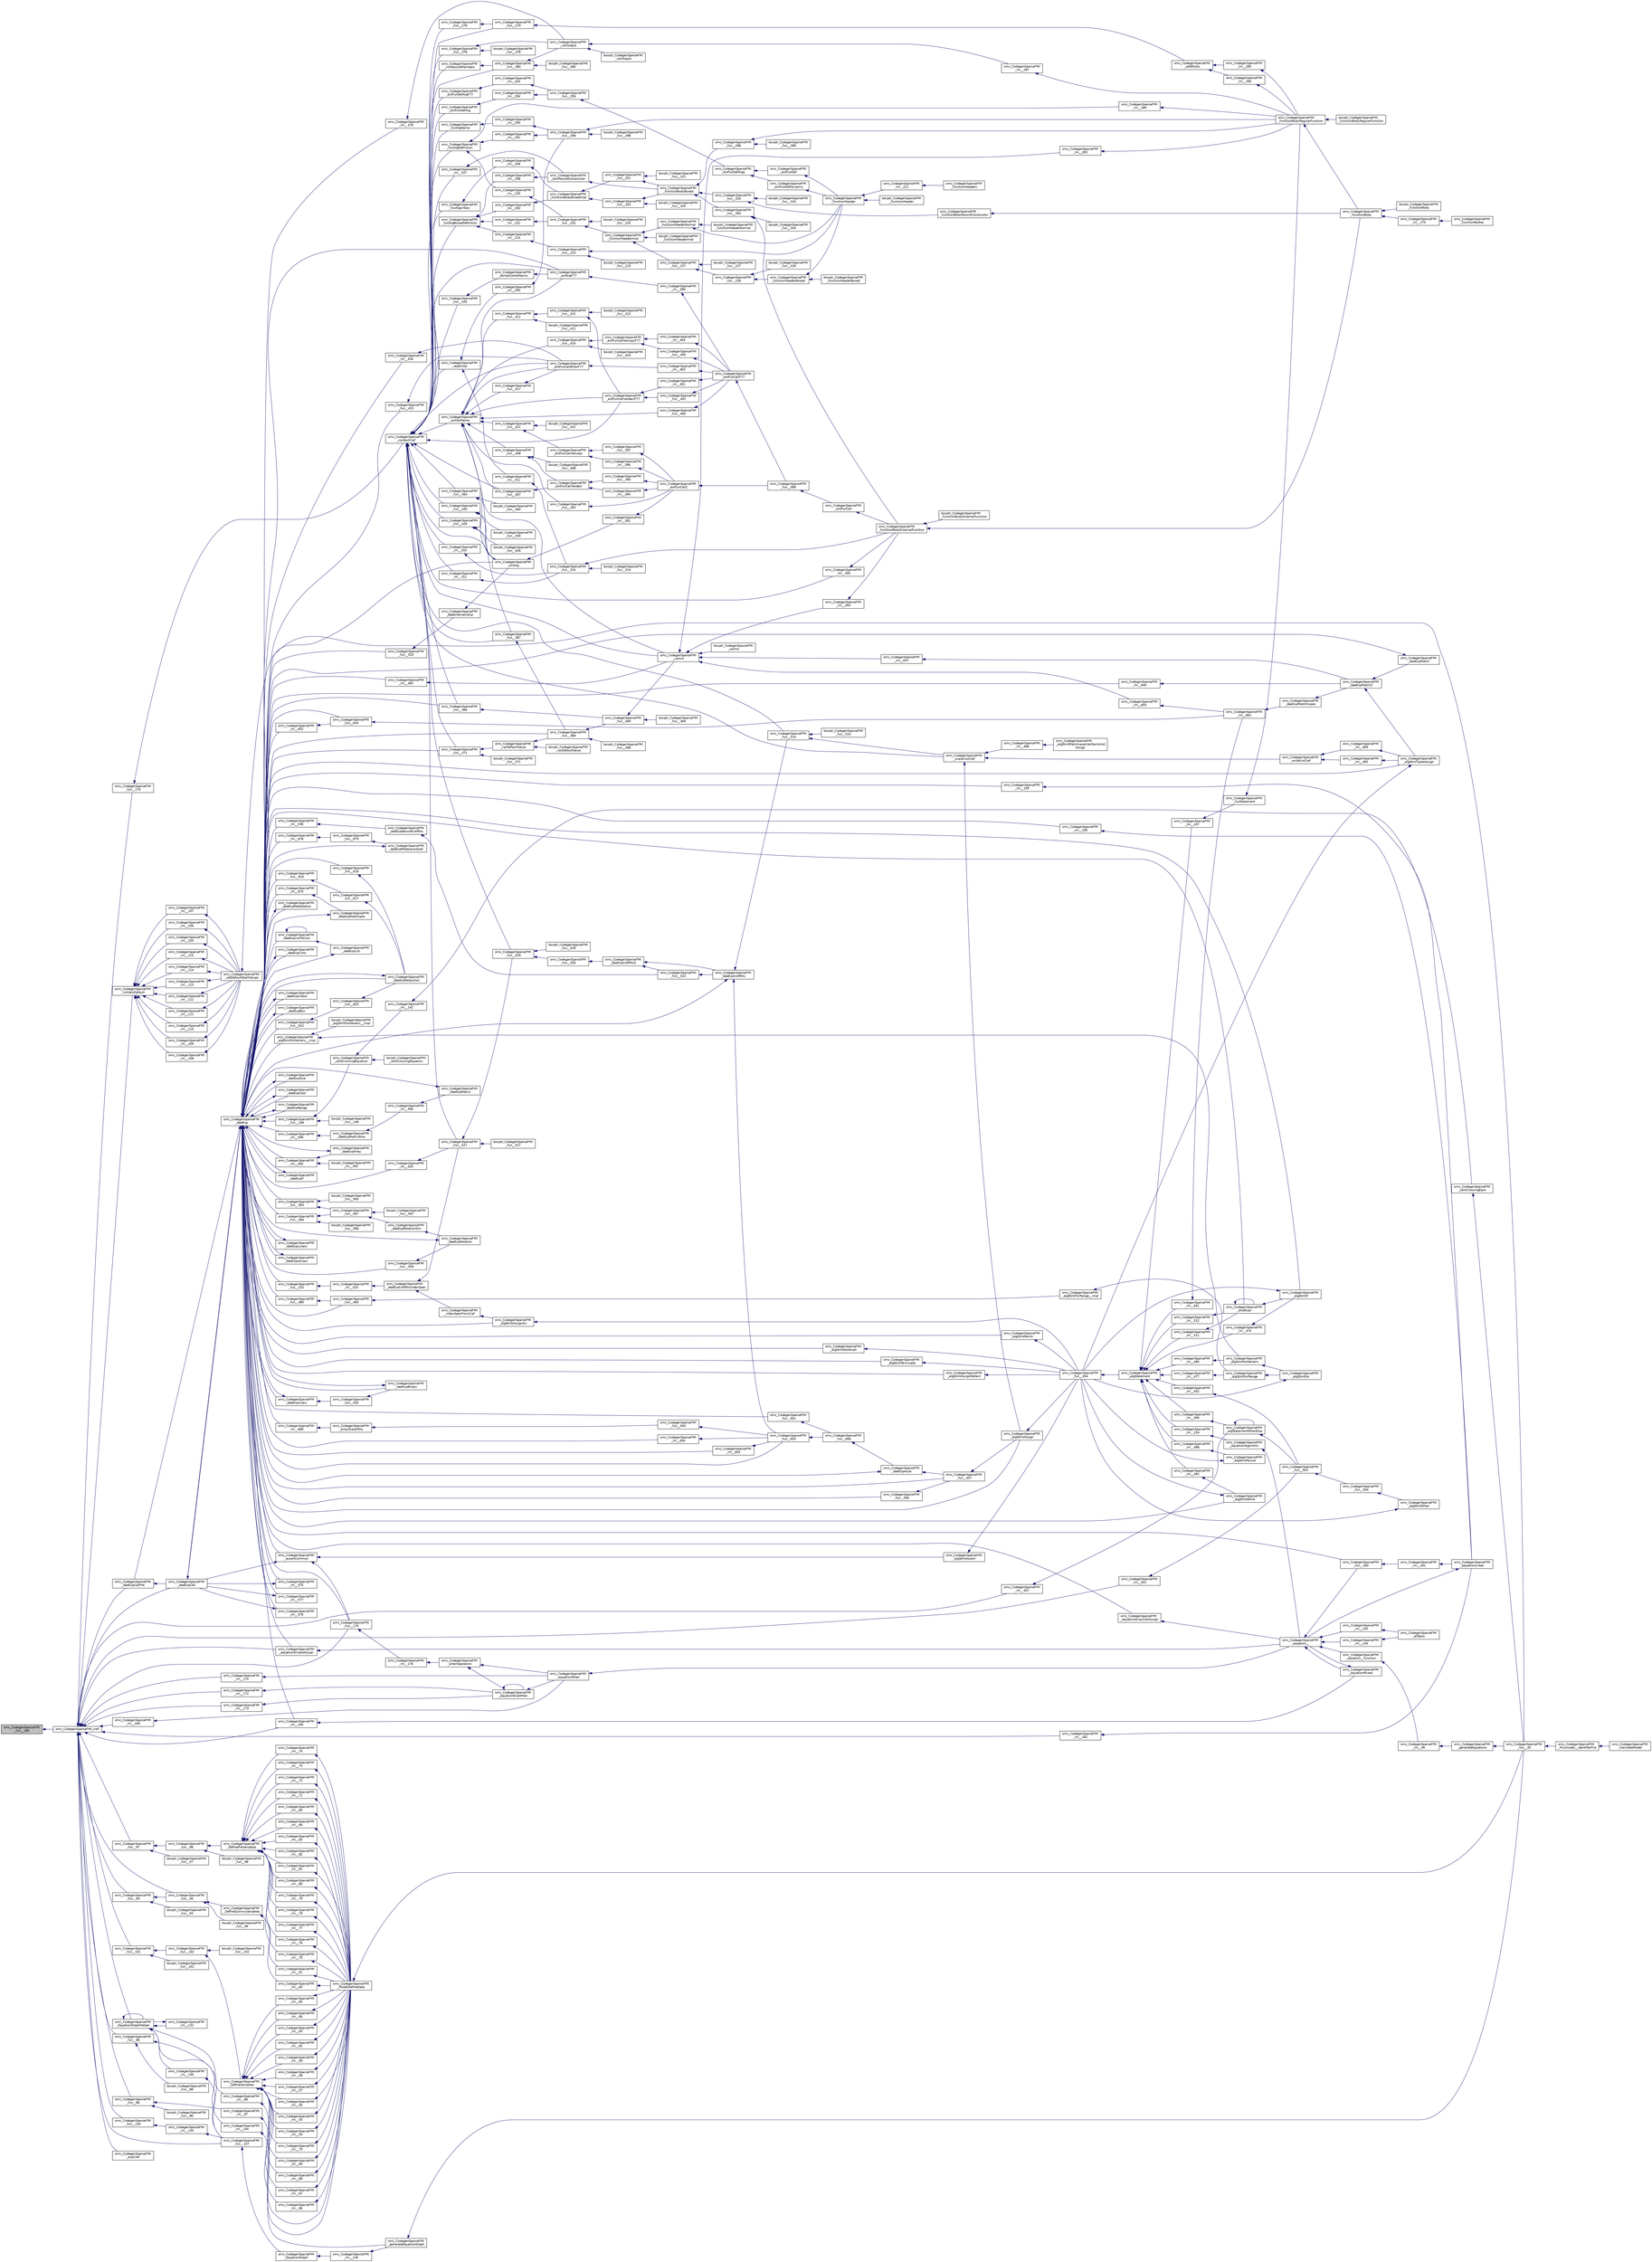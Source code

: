 digraph "omc_CodegenSparseFMI_fun__185"
{
  edge [fontname="Helvetica",fontsize="10",labelfontname="Helvetica",labelfontsize="10"];
  node [fontname="Helvetica",fontsize="10",shape=record];
  rankdir="LR";
  Node92665 [label="omc_CodegenSparseFMI\l_fun__185",height=0.2,width=0.4,color="black", fillcolor="grey75", style="filled", fontcolor="black"];
  Node92665 -> Node92666 [dir="back",color="midnightblue",fontsize="10",style="solid",fontname="Helvetica"];
  Node92666 [label="omc_CodegenSparseFMI_cref",height=0.2,width=0.4,color="black", fillcolor="white", style="filled",URL="$da/d88/_codegen_sparse_f_m_i_8h.html#aed9d3c7b366610636e408303fb3049d4"];
  Node92666 -> Node92667 [dir="back",color="midnightblue",fontsize="10",style="solid",fontname="Helvetica"];
  Node92667 [label="omc_CodegenSparseFMI\l_daeExpCallPre",height=0.2,width=0.4,color="black", fillcolor="white", style="filled",URL="$da/d88/_codegen_sparse_f_m_i_8h.html#a14fa316eb180ca150badd71a2b426953"];
  Node92667 -> Node92668 [dir="back",color="midnightblue",fontsize="10",style="solid",fontname="Helvetica"];
  Node92668 [label="omc_CodegenSparseFMI\l_daeExpCall",height=0.2,width=0.4,color="black", fillcolor="white", style="filled",URL="$da/d88/_codegen_sparse_f_m_i_8h.html#a48a7b37bcd95aafb972b82321fa96aac"];
  Node92668 -> Node92669 [dir="back",color="midnightblue",fontsize="10",style="solid",fontname="Helvetica"];
  Node92669 [label="omc_CodegenSparseFMI\l_daeExp",height=0.2,width=0.4,color="black", fillcolor="white", style="filled",URL="$da/d88/_codegen_sparse_f_m_i_8h.html#ab26972f772620810838d527d8554f2ac"];
  Node92669 -> Node92670 [dir="back",color="midnightblue",fontsize="10",style="solid",fontname="Helvetica"];
  Node92670 [label="omc_CodegenSparseFMI\l_assertCommon",height=0.2,width=0.4,color="black", fillcolor="white", style="filled",URL="$da/d88/_codegen_sparse_f_m_i_8h.html#affff73cc747add47129bcbacc2d38f9a"];
  Node92670 -> Node92668 [dir="back",color="midnightblue",fontsize="10",style="solid",fontname="Helvetica"];
  Node92670 -> Node92671 [dir="back",color="midnightblue",fontsize="10",style="solid",fontname="Helvetica"];
  Node92671 [label="omc_CodegenSparseFMI\l_algStmtAssert",height=0.2,width=0.4,color="black", fillcolor="white", style="filled",URL="$da/d88/_codegen_sparse_f_m_i_8h.html#a6b429ec5152996a5f9279a3ddf6844b0"];
  Node92671 -> Node92672 [dir="back",color="midnightblue",fontsize="10",style="solid",fontname="Helvetica"];
  Node92672 [label="omc_CodegenSparseFMI\l_fun__454",height=0.2,width=0.4,color="black", fillcolor="white", style="filled",URL="$d1/d2e/_codegen_sparse_f_m_i_8c.html#a38506d8a286cdb1703e9653cec496244"];
  Node92672 -> Node92673 [dir="back",color="midnightblue",fontsize="10",style="solid",fontname="Helvetica"];
  Node92673 [label="omc_CodegenSparseFMI\l_algStatement",height=0.2,width=0.4,color="black", fillcolor="white", style="filled",URL="$da/d88/_codegen_sparse_f_m_i_8h.html#a5d1fbf810cfb458410c3f606dd4518d6"];
  Node92673 -> Node92674 [dir="back",color="midnightblue",fontsize="10",style="solid",fontname="Helvetica"];
  Node92674 [label="omc_CodegenSparseFMI\l_lm__651",height=0.2,width=0.4,color="black", fillcolor="white", style="filled",URL="$d1/d2e/_codegen_sparse_f_m_i_8c.html#a4601ee3bb7611f920e2f9c96c21fce8e"];
  Node92674 -> Node92675 [dir="back",color="midnightblue",fontsize="10",style="solid",fontname="Helvetica"];
  Node92675 [label="omc_CodegenSparseFMI\l_lm__661",height=0.2,width=0.4,color="black", fillcolor="white", style="filled",URL="$d1/d2e/_codegen_sparse_f_m_i_8c.html#af15d08c53a5b48667e16622e16e97ec5"];
  Node92675 -> Node92676 [dir="back",color="midnightblue",fontsize="10",style="solid",fontname="Helvetica"];
  Node92676 [label="omc_CodegenSparseFMI\l_daeExpMatchCases",height=0.2,width=0.4,color="black", fillcolor="white", style="filled",URL="$da/d88/_codegen_sparse_f_m_i_8h.html#a67c72be0aaa49a7a85509e1c5ab98b41"];
  Node92676 -> Node92677 [dir="back",color="midnightblue",fontsize="10",style="solid",fontname="Helvetica"];
  Node92677 [label="omc_CodegenSparseFMI\l_daeExpMatch2",height=0.2,width=0.4,color="black", fillcolor="white", style="filled",URL="$da/d88/_codegen_sparse_f_m_i_8h.html#a3d2d85eda4fc6adaf9f0a30a7a870128"];
  Node92677 -> Node92678 [dir="back",color="midnightblue",fontsize="10",style="solid",fontname="Helvetica"];
  Node92678 [label="omc_CodegenSparseFMI\l_daeExpMatch",height=0.2,width=0.4,color="black", fillcolor="white", style="filled",URL="$da/d88/_codegen_sparse_f_m_i_8h.html#a59ba01dc770311168227b0e3a87b1e1d"];
  Node92678 -> Node92669 [dir="back",color="midnightblue",fontsize="10",style="solid",fontname="Helvetica"];
  Node92677 -> Node92679 [dir="back",color="midnightblue",fontsize="10",style="solid",fontname="Helvetica"];
  Node92679 [label="omc_CodegenSparseFMI\l_algStmtTupleAssign",height=0.2,width=0.4,color="black", fillcolor="white", style="filled",URL="$da/d88/_codegen_sparse_f_m_i_8h.html#a97aeb17841cb7160e7635ac180b44c9c"];
  Node92679 -> Node92672 [dir="back",color="midnightblue",fontsize="10",style="solid",fontname="Helvetica"];
  Node92673 -> Node92680 [dir="back",color="midnightblue",fontsize="10",style="solid",fontname="Helvetica"];
  Node92680 [label="omc_CodegenSparseFMI\l_lm__512",height=0.2,width=0.4,color="black", fillcolor="white", style="filled",URL="$d1/d2e/_codegen_sparse_f_m_i_8c.html#af95888dfe83bb5057d8fd4311bb02812"];
  Node92680 -> Node92681 [dir="back",color="midnightblue",fontsize="10",style="solid",fontname="Helvetica"];
  Node92681 [label="omc_CodegenSparseFMI\l_elseExpr",height=0.2,width=0.4,color="black", fillcolor="white", style="filled",URL="$da/d88/_codegen_sparse_f_m_i_8h.html#ae02994b817886c3b7f562e9552fec536"];
  Node92681 -> Node92681 [dir="back",color="midnightblue",fontsize="10",style="solid",fontname="Helvetica"];
  Node92681 -> Node92682 [dir="back",color="midnightblue",fontsize="10",style="solid",fontname="Helvetica"];
  Node92682 [label="omc_CodegenSparseFMI\l_algStmtIf",height=0.2,width=0.4,color="black", fillcolor="white", style="filled",URL="$da/d88/_codegen_sparse_f_m_i_8h.html#aa72b2ef57d1e5ee8a926acad88bf499d"];
  Node92682 -> Node92672 [dir="back",color="midnightblue",fontsize="10",style="solid",fontname="Helvetica"];
  Node92673 -> Node92683 [dir="back",color="midnightblue",fontsize="10",style="solid",fontname="Helvetica"];
  Node92683 [label="omc_CodegenSparseFMI\l_lm__511",height=0.2,width=0.4,color="black", fillcolor="white", style="filled",URL="$d1/d2e/_codegen_sparse_f_m_i_8c.html#ab0773a7f193a1fc208023bda15bcd13e"];
  Node92683 -> Node92681 [dir="back",color="midnightblue",fontsize="10",style="solid",fontname="Helvetica"];
  Node92673 -> Node92684 [dir="back",color="midnightblue",fontsize="10",style="solid",fontname="Helvetica"];
  Node92684 [label="omc_CodegenSparseFMI\l_lm__506",height=0.2,width=0.4,color="black", fillcolor="white", style="filled",URL="$d1/d2e/_codegen_sparse_f_m_i_8c.html#ab9c484cbc52677b6df8e8fb6df621cc0"];
  Node92684 -> Node92685 [dir="back",color="midnightblue",fontsize="10",style="solid",fontname="Helvetica"];
  Node92685 [label="omc_CodegenSparseFMI\l_algStatementWhenElse",height=0.2,width=0.4,color="black", fillcolor="white", style="filled",URL="$da/d88/_codegen_sparse_f_m_i_8h.html#a55c70c95b005ab4e4a668af539875303"];
  Node92685 -> Node92685 [dir="back",color="midnightblue",fontsize="10",style="solid",fontname="Helvetica"];
  Node92685 -> Node92686 [dir="back",color="midnightblue",fontsize="10",style="solid",fontname="Helvetica"];
  Node92686 [label="omc_CodegenSparseFMI\l_fun__503",height=0.2,width=0.4,color="black", fillcolor="white", style="filled",URL="$d1/d2e/_codegen_sparse_f_m_i_8c.html#a2f60622244298e4d41f2a4f51d7b6875"];
  Node92686 -> Node92687 [dir="back",color="midnightblue",fontsize="10",style="solid",fontname="Helvetica"];
  Node92687 [label="omc_CodegenSparseFMI\l_fun__504",height=0.2,width=0.4,color="black", fillcolor="white", style="filled",URL="$d1/d2e/_codegen_sparse_f_m_i_8c.html#a34c708458b1cf12fb6f5f8b4d739cfd1"];
  Node92687 -> Node92688 [dir="back",color="midnightblue",fontsize="10",style="solid",fontname="Helvetica"];
  Node92688 [label="omc_CodegenSparseFMI\l_algStmtWhen",height=0.2,width=0.4,color="black", fillcolor="white", style="filled",URL="$da/d88/_codegen_sparse_f_m_i_8h.html#a1045cff030f158d7beb1890107038b8d"];
  Node92688 -> Node92672 [dir="back",color="midnightblue",fontsize="10",style="solid",fontname="Helvetica"];
  Node92673 -> Node92689 [dir="back",color="midnightblue",fontsize="10",style="solid",fontname="Helvetica"];
  Node92689 [label="omc_CodegenSparseFMI\l_lm__502",height=0.2,width=0.4,color="black", fillcolor="white", style="filled",URL="$d1/d2e/_codegen_sparse_f_m_i_8c.html#a7b108abc44b96cb6c9ed48e243a90fad"];
  Node92689 -> Node92686 [dir="back",color="midnightblue",fontsize="10",style="solid",fontname="Helvetica"];
  Node92673 -> Node92690 [dir="back",color="midnightblue",fontsize="10",style="solid",fontname="Helvetica"];
  Node92690 [label="omc_CodegenSparseFMI\l_lm__498",height=0.2,width=0.4,color="black", fillcolor="white", style="filled",URL="$d1/d2e/_codegen_sparse_f_m_i_8c.html#a9a587324a76d2a404951bc9b392ed5cb"];
  Node92690 -> Node92691 [dir="back",color="midnightblue",fontsize="10",style="solid",fontname="Helvetica"];
  Node92691 [label="omc_CodegenSparseFMI\l_algStmtFailure",height=0.2,width=0.4,color="black", fillcolor="white", style="filled",URL="$da/d88/_codegen_sparse_f_m_i_8h.html#ad11b2d0a665f24fbe809721a52d58392"];
  Node92691 -> Node92672 [dir="back",color="midnightblue",fontsize="10",style="solid",fontname="Helvetica"];
  Node92673 -> Node92692 [dir="back",color="midnightblue",fontsize="10",style="solid",fontname="Helvetica"];
  Node92692 [label="omc_CodegenSparseFMI\l_lm__492",height=0.2,width=0.4,color="black", fillcolor="white", style="filled",URL="$d1/d2e/_codegen_sparse_f_m_i_8c.html#a72ef5dd5785e8cfbae898a4957299174"];
  Node92692 -> Node92693 [dir="back",color="midnightblue",fontsize="10",style="solid",fontname="Helvetica"];
  Node92693 [label="omc_CodegenSparseFMI\l_algStmtWhile",height=0.2,width=0.4,color="black", fillcolor="white", style="filled",URL="$da/d88/_codegen_sparse_f_m_i_8h.html#a737e817657aa616db460e3a97c2e3107"];
  Node92693 -> Node92672 [dir="back",color="midnightblue",fontsize="10",style="solid",fontname="Helvetica"];
  Node92673 -> Node92694 [dir="back",color="midnightblue",fontsize="10",style="solid",fontname="Helvetica"];
  Node92694 [label="omc_CodegenSparseFMI\l_lm__485",height=0.2,width=0.4,color="black", fillcolor="white", style="filled",URL="$d1/d2e/_codegen_sparse_f_m_i_8c.html#aaee69379b676eacca1ab73ffa0291eea"];
  Node92694 -> Node92695 [dir="back",color="midnightblue",fontsize="10",style="solid",fontname="Helvetica"];
  Node92695 [label="omc_CodegenSparseFMI\l_algStmtForGeneric",height=0.2,width=0.4,color="black", fillcolor="white", style="filled",URL="$da/d88/_codegen_sparse_f_m_i_8h.html#a15ee44d2afe47cb6295a4d916b0ca7a1"];
  Node92695 -> Node92696 [dir="back",color="midnightblue",fontsize="10",style="solid",fontname="Helvetica"];
  Node92696 [label="omc_CodegenSparseFMI\l_algStmtFor",height=0.2,width=0.4,color="black", fillcolor="white", style="filled",URL="$da/d88/_codegen_sparse_f_m_i_8h.html#a4a85a211bdd342c5634f687ac8530821"];
  Node92696 -> Node92672 [dir="back",color="midnightblue",fontsize="10",style="solid",fontname="Helvetica"];
  Node92673 -> Node92697 [dir="back",color="midnightblue",fontsize="10",style="solid",fontname="Helvetica"];
  Node92697 [label="omc_CodegenSparseFMI\l_lm__477",height=0.2,width=0.4,color="black", fillcolor="white", style="filled",URL="$d1/d2e/_codegen_sparse_f_m_i_8c.html#a2f9a22c9a97ca26efa4457a52c8310c9"];
  Node92697 -> Node92698 [dir="back",color="midnightblue",fontsize="10",style="solid",fontname="Helvetica"];
  Node92698 [label="omc_CodegenSparseFMI\l_algStmtForRange",height=0.2,width=0.4,color="black", fillcolor="white", style="filled",URL="$da/d88/_codegen_sparse_f_m_i_8h.html#aec1da676936e15ede37d5d7df69bd5d3"];
  Node92698 -> Node92696 [dir="back",color="midnightblue",fontsize="10",style="solid",fontname="Helvetica"];
  Node92673 -> Node92699 [dir="back",color="midnightblue",fontsize="10",style="solid",fontname="Helvetica"];
  Node92699 [label="omc_CodegenSparseFMI\l_lm__474",height=0.2,width=0.4,color="black", fillcolor="white", style="filled",URL="$d1/d2e/_codegen_sparse_f_m_i_8c.html#a39706f1a079b0966689768a75ddc77b3"];
  Node92699 -> Node92682 [dir="back",color="midnightblue",fontsize="10",style="solid",fontname="Helvetica"];
  Node92673 -> Node92700 [dir="back",color="midnightblue",fontsize="10",style="solid",fontname="Helvetica"];
  Node92700 [label="omc_CodegenSparseFMI\l_lm__437",height=0.2,width=0.4,color="black", fillcolor="white", style="filled",URL="$d1/d2e/_codegen_sparse_f_m_i_8c.html#a1bcb8bb8090787c8cfad3cc233eb2cbb"];
  Node92700 -> Node92701 [dir="back",color="midnightblue",fontsize="10",style="solid",fontname="Helvetica"];
  Node92701 [label="omc_CodegenSparseFMI\l_funStatement",height=0.2,width=0.4,color="black", fillcolor="white", style="filled",URL="$da/d88/_codegen_sparse_f_m_i_8h.html#a6011fbd6700693d91a736f67f7cd333a"];
  Node92701 -> Node92702 [dir="back",color="midnightblue",fontsize="10",style="solid",fontname="Helvetica"];
  Node92702 [label="omc_CodegenSparseFMI\l_functionBodyRegularFunction",height=0.2,width=0.4,color="black", fillcolor="white", style="filled",URL="$da/d88/_codegen_sparse_f_m_i_8h.html#a35f588d60d8560ad7c541738fc9bc5d0"];
  Node92702 -> Node92703 [dir="back",color="midnightblue",fontsize="10",style="solid",fontname="Helvetica"];
  Node92703 [label="boxptr_CodegenSparseFMI\l_functionBodyRegularFunction",height=0.2,width=0.4,color="black", fillcolor="white", style="filled",URL="$da/d88/_codegen_sparse_f_m_i_8h.html#ad0cd59d6ca1bf8ab02b015f235daadf1"];
  Node92702 -> Node92704 [dir="back",color="midnightblue",fontsize="10",style="solid",fontname="Helvetica"];
  Node92704 [label="omc_CodegenSparseFMI\l_functionBody",height=0.2,width=0.4,color="black", fillcolor="white", style="filled",URL="$da/d88/_codegen_sparse_f_m_i_8h.html#a8326dd08d50f77b343a0b1e9fdee90d6"];
  Node92704 -> Node92705 [dir="back",color="midnightblue",fontsize="10",style="solid",fontname="Helvetica"];
  Node92705 [label="boxptr_CodegenSparseFMI\l_functionBody",height=0.2,width=0.4,color="black", fillcolor="white", style="filled",URL="$da/d88/_codegen_sparse_f_m_i_8h.html#a1450c37977ff46f0a318f1740d46b3a2"];
  Node92704 -> Node92706 [dir="back",color="midnightblue",fontsize="10",style="solid",fontname="Helvetica"];
  Node92706 [label="omc_CodegenSparseFMI\l_lm__275",height=0.2,width=0.4,color="black", fillcolor="white", style="filled",URL="$d1/d2e/_codegen_sparse_f_m_i_8c.html#afa6f1fb10983410b266344362bafabb7"];
  Node92706 -> Node92707 [dir="back",color="midnightblue",fontsize="10",style="solid",fontname="Helvetica"];
  Node92707 [label="omc_CodegenSparseFMI\l_functionBodies",height=0.2,width=0.4,color="black", fillcolor="white", style="filled",URL="$da/d88/_codegen_sparse_f_m_i_8h.html#ad5d463f801d993e3be31d7c8963771af"];
  Node92673 -> Node92708 [dir="back",color="midnightblue",fontsize="10",style="solid",fontname="Helvetica"];
  Node92708 [label="omc_CodegenSparseFMI\l_lm__154",height=0.2,width=0.4,color="black", fillcolor="white", style="filled",URL="$d1/d2e/_codegen_sparse_f_m_i_8c.html#a1572fc969206bf7560bccaad1883519a"];
  Node92708 -> Node92709 [dir="back",color="midnightblue",fontsize="10",style="solid",fontname="Helvetica"];
  Node92709 [label="omc_CodegenSparseFMI\l_equationAlgorithm",height=0.2,width=0.4,color="black", fillcolor="white", style="filled",URL="$da/d88/_codegen_sparse_f_m_i_8h.html#adc1144a1e01b13d32f1cd272edef769f"];
  Node92709 -> Node92710 [dir="back",color="midnightblue",fontsize="10",style="solid",fontname="Helvetica"];
  Node92710 [label="omc_CodegenSparseFMI\l_equation__",height=0.2,width=0.4,color="black", fillcolor="white", style="filled",URL="$da/d88/_codegen_sparse_f_m_i_8h.html#a99f4c0cb745d02faf3615bcda104a18a"];
  Node92710 -> Node92711 [dir="back",color="midnightblue",fontsize="10",style="solid",fontname="Helvetica"];
  Node92711 [label="omc_CodegenSparseFMI\l_equationMixed",height=0.2,width=0.4,color="black", fillcolor="white", style="filled",URL="$da/d88/_codegen_sparse_f_m_i_8h.html#ac29f9768bd0d77a3e1e85ee8d33113f2"];
  Node92711 -> Node92710 [dir="back",color="midnightblue",fontsize="10",style="solid",fontname="Helvetica"];
  Node92710 -> Node92712 [dir="back",color="midnightblue",fontsize="10",style="solid",fontname="Helvetica"];
  Node92712 [label="omc_CodegenSparseFMI\l_fun__160",height=0.2,width=0.4,color="black", fillcolor="white", style="filled",URL="$d1/d2e/_codegen_sparse_f_m_i_8c.html#ae706b7e1daac9ecce083bb0f153c4537"];
  Node92712 -> Node92713 [dir="back",color="midnightblue",fontsize="10",style="solid",fontname="Helvetica"];
  Node92713 [label="omc_CodegenSparseFMI\l_lm__161",height=0.2,width=0.4,color="black", fillcolor="white", style="filled",URL="$d1/d2e/_codegen_sparse_f_m_i_8c.html#afef10b15667b5fa348e2e5474100a059"];
  Node92713 -> Node92714 [dir="back",color="midnightblue",fontsize="10",style="solid",fontname="Helvetica"];
  Node92714 [label="omc_CodegenSparseFMI\l_equationLinear",height=0.2,width=0.4,color="black", fillcolor="white", style="filled",URL="$da/d88/_codegen_sparse_f_m_i_8h.html#ae8ae758cee8e51f80c69f273ea2dead4"];
  Node92714 -> Node92710 [dir="back",color="midnightblue",fontsize="10",style="solid",fontname="Helvetica"];
  Node92710 -> Node92715 [dir="back",color="midnightblue",fontsize="10",style="solid",fontname="Helvetica"];
  Node92715 [label="omc_CodegenSparseFMI\l_lm__145",height=0.2,width=0.4,color="black", fillcolor="white", style="filled",URL="$d1/d2e/_codegen_sparse_f_m_i_8c.html#a482b9fe4a2cf1170ba37c04cbeeba56b"];
  Node92715 -> Node92716 [dir="back",color="midnightblue",fontsize="10",style="solid",fontname="Helvetica"];
  Node92716 [label="omc_CodegenSparseFMI\l_allEqns",height=0.2,width=0.4,color="black", fillcolor="white", style="filled",URL="$da/d88/_codegen_sparse_f_m_i_8h.html#a94fa0652e8d98e8869394cc988af391b"];
  Node92710 -> Node92717 [dir="back",color="midnightblue",fontsize="10",style="solid",fontname="Helvetica"];
  Node92717 [label="omc_CodegenSparseFMI\l_lm__144",height=0.2,width=0.4,color="black", fillcolor="white", style="filled",URL="$d1/d2e/_codegen_sparse_f_m_i_8c.html#a53bc84287c3730b73c523380ca378dcf"];
  Node92717 -> Node92716 [dir="back",color="midnightblue",fontsize="10",style="solid",fontname="Helvetica"];
  Node92710 -> Node92718 [dir="back",color="midnightblue",fontsize="10",style="solid",fontname="Helvetica"];
  Node92718 [label="omc_CodegenSparseFMI\l_equation__function",height=0.2,width=0.4,color="black", fillcolor="white", style="filled",URL="$da/d88/_codegen_sparse_f_m_i_8h.html#a3b6d78478d2920ade27380933feef664"];
  Node92718 -> Node92719 [dir="back",color="midnightblue",fontsize="10",style="solid",fontname="Helvetica"];
  Node92719 [label="omc_CodegenSparseFMI\l_lm__49",height=0.2,width=0.4,color="black", fillcolor="white", style="filled",URL="$d1/d2e/_codegen_sparse_f_m_i_8c.html#afd950130e5951ce5d9b078504b8e5445"];
  Node92719 -> Node92720 [dir="back",color="midnightblue",fontsize="10",style="solid",fontname="Helvetica"];
  Node92720 [label="omc_CodegenSparseFMI\l_generateEquations",height=0.2,width=0.4,color="black", fillcolor="white", style="filled",URL="$da/d88/_codegen_sparse_f_m_i_8h.html#a944e50c37aa93fa6e9c540a7d9a7f671"];
  Node92720 -> Node92721 [dir="back",color="midnightblue",fontsize="10",style="solid",fontname="Helvetica"];
  Node92721 [label="omc_CodegenSparseFMI\l_fun__45",height=0.2,width=0.4,color="black", fillcolor="white", style="filled",URL="$d1/d2e/_codegen_sparse_f_m_i_8c.html#a33c397eee4567dbaf5269d88f9ea50f2"];
  Node92721 -> Node92722 [dir="back",color="midnightblue",fontsize="10",style="solid",fontname="Helvetica"];
  Node92722 [label="omc_CodegenSparseFMI\l_fmumodel__identifierFile",height=0.2,width=0.4,color="black", fillcolor="white", style="filled",URL="$da/d88/_codegen_sparse_f_m_i_8h.html#a0d704247081fbb1f268bdd5ae5d7f3f3"];
  Node92722 -> Node92723 [dir="back",color="midnightblue",fontsize="10",style="solid",fontname="Helvetica"];
  Node92723 [label="omc_CodegenSparseFMI\l_translateModel",height=0.2,width=0.4,color="black", fillcolor="white", style="filled",URL="$da/d88/_codegen_sparse_f_m_i_8h.html#a6e115544fcae7968ab9fa00a0ea17b1d"];
  Node92670 -> Node92724 [dir="back",color="midnightblue",fontsize="10",style="solid",fontname="Helvetica"];
  Node92724 [label="omc_CodegenSparseFMI\l_fun__175",height=0.2,width=0.4,color="black", fillcolor="white", style="filled",URL="$d1/d2e/_codegen_sparse_f_m_i_8c.html#ae71d3dbce84027f4da25d630128e9f06"];
  Node92724 -> Node92725 [dir="back",color="midnightblue",fontsize="10",style="solid",fontname="Helvetica"];
  Node92725 [label="omc_CodegenSparseFMI\l_lm__176",height=0.2,width=0.4,color="black", fillcolor="white", style="filled",URL="$d1/d2e/_codegen_sparse_f_m_i_8c.html#a3aab67e796da3718ac21ae4e0b10522b"];
  Node92725 -> Node92726 [dir="back",color="midnightblue",fontsize="10",style="solid",fontname="Helvetica"];
  Node92726 [label="omc_CodegenSparseFMI\l_whenOperators",height=0.2,width=0.4,color="black", fillcolor="white", style="filled",URL="$da/d88/_codegen_sparse_f_m_i_8h.html#aaa56a6cbe937c9e43604fbefcddc43d4"];
  Node92726 -> Node92727 [dir="back",color="midnightblue",fontsize="10",style="solid",fontname="Helvetica"];
  Node92727 [label="omc_CodegenSparseFMI\l_equationElseWhen",height=0.2,width=0.4,color="black", fillcolor="white", style="filled",URL="$da/d88/_codegen_sparse_f_m_i_8h.html#a9252f94be6a8d4db5d542a2a30867d21"];
  Node92727 -> Node92727 [dir="back",color="midnightblue",fontsize="10",style="solid",fontname="Helvetica"];
  Node92727 -> Node92728 [dir="back",color="midnightblue",fontsize="10",style="solid",fontname="Helvetica"];
  Node92728 [label="omc_CodegenSparseFMI\l_equationWhen",height=0.2,width=0.4,color="black", fillcolor="white", style="filled",URL="$da/d88/_codegen_sparse_f_m_i_8h.html#a182b50d619540de019adbeb9053f85d2"];
  Node92728 -> Node92710 [dir="back",color="midnightblue",fontsize="10",style="solid",fontname="Helvetica"];
  Node92726 -> Node92728 [dir="back",color="midnightblue",fontsize="10",style="solid",fontname="Helvetica"];
  Node92669 -> Node92729 [dir="back",color="midnightblue",fontsize="10",style="solid",fontname="Helvetica"];
  Node92729 [label="omc_CodegenSparseFMI\l_algStmtAssignPattern",height=0.2,width=0.4,color="black", fillcolor="white", style="filled",URL="$da/d88/_codegen_sparse_f_m_i_8h.html#aa769cf6a279946c8484ba60efafa1bc7"];
  Node92729 -> Node92672 [dir="back",color="midnightblue",fontsize="10",style="solid",fontname="Helvetica"];
  Node92669 -> Node92730 [dir="back",color="midnightblue",fontsize="10",style="solid",fontname="Helvetica"];
  Node92730 [label="omc_CodegenSparseFMI\l_lm__678",height=0.2,width=0.4,color="black", fillcolor="white", style="filled",URL="$d1/d2e/_codegen_sparse_f_m_i_8c.html#a128c47290974b3ffbcea043e82979943"];
  Node92730 -> Node92731 [dir="back",color="midnightblue",fontsize="10",style="solid",fontname="Helvetica"];
  Node92731 [label="omc_CodegenSparseFMI\l_fun__679",height=0.2,width=0.4,color="black", fillcolor="white", style="filled",URL="$d1/d2e/_codegen_sparse_f_m_i_8c.html#a2365ba198f39b872daa06cc5d23c6252"];
  Node92731 -> Node92732 [dir="back",color="midnightblue",fontsize="10",style="solid",fontname="Helvetica"];
  Node92732 [label="omc_CodegenSparseFMI\l_daeExpMetarecordcall",height=0.2,width=0.4,color="black", fillcolor="white", style="filled",URL="$da/d88/_codegen_sparse_f_m_i_8h.html#af4d3cdaeb7380d8a65146e12030c5c0e"];
  Node92732 -> Node92669 [dir="back",color="midnightblue",fontsize="10",style="solid",fontname="Helvetica"];
  Node92669 -> Node92733 [dir="back",color="midnightblue",fontsize="10",style="solid",fontname="Helvetica"];
  Node92733 [label="omc_CodegenSparseFMI\l_daeExpMetaOption",height=0.2,width=0.4,color="black", fillcolor="white", style="filled",URL="$da/d88/_codegen_sparse_f_m_i_8h.html#ae536b39241762561555271004c37440e"];
  Node92733 -> Node92669 [dir="back",color="midnightblue",fontsize="10",style="solid",fontname="Helvetica"];
  Node92669 -> Node92734 [dir="back",color="midnightblue",fontsize="10",style="solid",fontname="Helvetica"];
  Node92734 [label="omc_CodegenSparseFMI\l_lm__674",height=0.2,width=0.4,color="black", fillcolor="white", style="filled",URL="$d1/d2e/_codegen_sparse_f_m_i_8c.html#ad52f1b672015908228e495a9b9ff40ca"];
  Node92734 -> Node92735 [dir="back",color="midnightblue",fontsize="10",style="solid",fontname="Helvetica"];
  Node92735 [label="omc_CodegenSparseFMI\l_daeExpMetaTuple",height=0.2,width=0.4,color="black", fillcolor="white", style="filled",URL="$da/d88/_codegen_sparse_f_m_i_8h.html#a37dab4d4c7bc7fd838505c060a8b9049"];
  Node92735 -> Node92669 [dir="back",color="midnightblue",fontsize="10",style="solid",fontname="Helvetica"];
  Node92669 -> Node92736 [dir="back",color="midnightblue",fontsize="10",style="solid",fontname="Helvetica"];
  Node92736 [label="omc_CodegenSparseFMI\l_daeExpCons",height=0.2,width=0.4,color="black", fillcolor="white", style="filled",URL="$da/d88/_codegen_sparse_f_m_i_8h.html#ab881b9f7dbddb69fe91bb74c9c5c54c1"];
  Node92736 -> Node92669 [dir="back",color="midnightblue",fontsize="10",style="solid",fontname="Helvetica"];
  Node92669 -> Node92737 [dir="back",color="midnightblue",fontsize="10",style="solid",fontname="Helvetica"];
  Node92737 [label="omc_CodegenSparseFMI\l_daeExpListToCons",height=0.2,width=0.4,color="black", fillcolor="white", style="filled",URL="$da/d88/_codegen_sparse_f_m_i_8h.html#a1d1ae6cb82e69292e58b8c65e002ea55"];
  Node92737 -> Node92737 [dir="back",color="midnightblue",fontsize="10",style="solid",fontname="Helvetica"];
  Node92737 -> Node92738 [dir="back",color="midnightblue",fontsize="10",style="solid",fontname="Helvetica"];
  Node92738 [label="omc_CodegenSparseFMI\l_daeExpList",height=0.2,width=0.4,color="black", fillcolor="white", style="filled",URL="$da/d88/_codegen_sparse_f_m_i_8h.html#a2f666b582c610d5c8b23988ecba9664b"];
  Node92738 -> Node92669 [dir="back",color="midnightblue",fontsize="10",style="solid",fontname="Helvetica"];
  Node92669 -> Node92739 [dir="back",color="midnightblue",fontsize="10",style="solid",fontname="Helvetica"];
  Node92739 [label="omc_CodegenSparseFMI\l_lm__668",height=0.2,width=0.4,color="black", fillcolor="white", style="filled",URL="$d1/d2e/_codegen_sparse_f_m_i_8c.html#a76351725b41da0af498aadf54b92c275"];
  Node92739 -> Node92740 [dir="back",color="midnightblue",fontsize="10",style="solid",fontname="Helvetica"];
  Node92740 [label="omc_CodegenSparseFMI\l_arrayScalarRhs",height=0.2,width=0.4,color="black", fillcolor="white", style="filled",URL="$da/d88/_codegen_sparse_f_m_i_8h.html#ab4de96fd8fb5647ef325ca122a4753f3"];
  Node92740 -> Node92741 [dir="back",color="midnightblue",fontsize="10",style="solid",fontname="Helvetica"];
  Node92741 [label="omc_CodegenSparseFMI\l_fun__603",height=0.2,width=0.4,color="black", fillcolor="white", style="filled",URL="$d1/d2e/_codegen_sparse_f_m_i_8c.html#adbd2857da6df0e479b3bd77c5b7a8f7d"];
  Node92741 -> Node92742 [dir="back",color="midnightblue",fontsize="10",style="solid",fontname="Helvetica"];
  Node92742 [label="omc_CodegenSparseFMI\l_fun__605",height=0.2,width=0.4,color="black", fillcolor="white", style="filled",URL="$d1/d2e/_codegen_sparse_f_m_i_8c.html#a9bd0f333ed74be93d8bd6468cde56736"];
  Node92742 -> Node92743 [dir="back",color="midnightblue",fontsize="10",style="solid",fontname="Helvetica"];
  Node92743 [label="omc_CodegenSparseFMI\l_fun__606",height=0.2,width=0.4,color="black", fillcolor="white", style="filled",URL="$d1/d2e/_codegen_sparse_f_m_i_8c.html#a57e7ee8cc6cf0e5de142a92a92caf6d0"];
  Node92743 -> Node92744 [dir="back",color="midnightblue",fontsize="10",style="solid",fontname="Helvetica"];
  Node92744 [label="omc_CodegenSparseFMI\l_daeExpAsub",height=0.2,width=0.4,color="black", fillcolor="white", style="filled",URL="$da/d88/_codegen_sparse_f_m_i_8h.html#ab042430b0f630bd548c9122206a41a76"];
  Node92744 -> Node92669 [dir="back",color="midnightblue",fontsize="10",style="solid",fontname="Helvetica"];
  Node92744 -> Node92745 [dir="back",color="midnightblue",fontsize="10",style="solid",fontname="Helvetica"];
  Node92745 [label="omc_CodegenSparseFMI\l_fun__457",height=0.2,width=0.4,color="black", fillcolor="white", style="filled",URL="$d1/d2e/_codegen_sparse_f_m_i_8c.html#a9a66843f2c8f85ed8a0e89829eadf41b"];
  Node92745 -> Node92746 [dir="back",color="midnightblue",fontsize="10",style="solid",fontname="Helvetica"];
  Node92746 [label="omc_CodegenSparseFMI\l_algStmtAssign",height=0.2,width=0.4,color="black", fillcolor="white", style="filled",URL="$da/d88/_codegen_sparse_f_m_i_8h.html#a1c3cbb22c2453d6b93e5a19e87126639"];
  Node92746 -> Node92672 [dir="back",color="midnightblue",fontsize="10",style="solid",fontname="Helvetica"];
  Node92669 -> Node92747 [dir="back",color="midnightblue",fontsize="10",style="solid",fontname="Helvetica"];
  Node92747 [label="omc_CodegenSparseFMI\l_daeExpUnbox",height=0.2,width=0.4,color="black", fillcolor="white", style="filled",URL="$da/d88/_codegen_sparse_f_m_i_8h.html#ad8a93ec5bfec6454d268e95a82bf96b8"];
  Node92747 -> Node92669 [dir="back",color="midnightblue",fontsize="10",style="solid",fontname="Helvetica"];
  Node92669 -> Node92748 [dir="back",color="midnightblue",fontsize="10",style="solid",fontname="Helvetica"];
  Node92748 [label="omc_CodegenSparseFMI\l_daeExpBox",height=0.2,width=0.4,color="black", fillcolor="white", style="filled",URL="$da/d88/_codegen_sparse_f_m_i_8h.html#a39dc1615a535b01d20db9b87fc607d3c"];
  Node92748 -> Node92669 [dir="back",color="midnightblue",fontsize="10",style="solid",fontname="Helvetica"];
  Node92669 -> Node92749 [dir="back",color="midnightblue",fontsize="10",style="solid",fontname="Helvetica"];
  Node92749 [label="omc_CodegenSparseFMI\l_fun__654",height=0.2,width=0.4,color="black", fillcolor="white", style="filled",URL="$d1/d2e/_codegen_sparse_f_m_i_8c.html#a779418d021f2bf6e5e05257271d6512f"];
  Node92749 -> Node92675 [dir="back",color="midnightblue",fontsize="10",style="solid",fontname="Helvetica"];
  Node92669 -> Node92750 [dir="back",color="midnightblue",fontsize="10",style="solid",fontname="Helvetica"];
  Node92750 [label="omc_CodegenSparseFMI\l_lm__652",height=0.2,width=0.4,color="black", fillcolor="white", style="filled",URL="$d1/d2e/_codegen_sparse_f_m_i_8c.html#afb77daba20dc13d99f8916228d277ad2"];
  Node92750 -> Node92749 [dir="back",color="midnightblue",fontsize="10",style="solid",fontname="Helvetica"];
  Node92669 -> Node92751 [dir="back",color="midnightblue",fontsize="10",style="solid",fontname="Helvetica"];
  Node92751 [label="omc_CodegenSparseFMI\l_lm__640",height=0.2,width=0.4,color="black", fillcolor="white", style="filled",URL="$d1/d2e/_codegen_sparse_f_m_i_8c.html#ab7ae5141c274871c57b0fb912e7ddaf7"];
  Node92751 -> Node92677 [dir="back",color="midnightblue",fontsize="10",style="solid",fontname="Helvetica"];
  Node92669 -> Node92752 [dir="back",color="midnightblue",fontsize="10",style="solid",fontname="Helvetica"];
  Node92752 [label="omc_CodegenSparseFMI\l_daeExpReduction",height=0.2,width=0.4,color="black", fillcolor="white", style="filled",URL="$da/d88/_codegen_sparse_f_m_i_8h.html#a215e1cfa638090eb2c87b8d31be99cf0"];
  Node92752 -> Node92669 [dir="back",color="midnightblue",fontsize="10",style="solid",fontname="Helvetica"];
  Node92669 -> Node92753 [dir="back",color="midnightblue",fontsize="10",style="solid",fontname="Helvetica"];
  Node92753 [label="omc_CodegenSparseFMI\l_fun__622",height=0.2,width=0.4,color="black", fillcolor="white", style="filled",URL="$d1/d2e/_codegen_sparse_f_m_i_8c.html#ae5c95b0ba06e68ed18a5d60da4cda046"];
  Node92753 -> Node92754 [dir="back",color="midnightblue",fontsize="10",style="solid",fontname="Helvetica"];
  Node92754 [label="omc_CodegenSparseFMI\l_fun__623",height=0.2,width=0.4,color="black", fillcolor="white", style="filled",URL="$d1/d2e/_codegen_sparse_f_m_i_8c.html#ad252a6b0c4628a8f587fbfdf6b702226"];
  Node92754 -> Node92752 [dir="back",color="midnightblue",fontsize="10",style="solid",fontname="Helvetica"];
  Node92669 -> Node92755 [dir="back",color="midnightblue",fontsize="10",style="solid",fontname="Helvetica"];
  Node92755 [label="omc_CodegenSparseFMI\l_fun__618",height=0.2,width=0.4,color="black", fillcolor="white", style="filled",URL="$d1/d2e/_codegen_sparse_f_m_i_8c.html#a6b9efcf5bb1e83e9d6d64821e5b15530"];
  Node92755 -> Node92752 [dir="back",color="midnightblue",fontsize="10",style="solid",fontname="Helvetica"];
  Node92669 -> Node92756 [dir="back",color="midnightblue",fontsize="10",style="solid",fontname="Helvetica"];
  Node92756 [label="omc_CodegenSparseFMI\l_fun__616",height=0.2,width=0.4,color="black", fillcolor="white", style="filled",URL="$d1/d2e/_codegen_sparse_f_m_i_8c.html#a635859e8c511453505953fab612853b3"];
  Node92756 -> Node92757 [dir="back",color="midnightblue",fontsize="10",style="solid",fontname="Helvetica"];
  Node92757 [label="omc_CodegenSparseFMI\l_fun__617",height=0.2,width=0.4,color="black", fillcolor="white", style="filled",URL="$d1/d2e/_codegen_sparse_f_m_i_8c.html#aa08069808fe588458678d9549eb3b245"];
  Node92757 -> Node92752 [dir="back",color="midnightblue",fontsize="10",style="solid",fontname="Helvetica"];
  Node92669 -> Node92758 [dir="back",color="midnightblue",fontsize="10",style="solid",fontname="Helvetica"];
  Node92758 [label="omc_CodegenSparseFMI\l_daeExpSize",height=0.2,width=0.4,color="black", fillcolor="white", style="filled",URL="$da/d88/_codegen_sparse_f_m_i_8h.html#a65806134dc2b86c56ad13bd542641799"];
  Node92758 -> Node92669 [dir="back",color="midnightblue",fontsize="10",style="solid",fontname="Helvetica"];
  Node92669 -> Node92667 [dir="back",color="midnightblue",fontsize="10",style="solid",fontname="Helvetica"];
  Node92669 -> Node92742 [dir="back",color="midnightblue",fontsize="10",style="solid",fontname="Helvetica"];
  Node92669 -> Node92759 [dir="back",color="midnightblue",fontsize="10",style="solid",fontname="Helvetica"];
  Node92759 [label="omc_CodegenSparseFMI\l_lm__604",height=0.2,width=0.4,color="black", fillcolor="white", style="filled",URL="$d1/d2e/_codegen_sparse_f_m_i_8c.html#a1ea19ba89eb6b92706330d280b4a28c4"];
  Node92759 -> Node92742 [dir="back",color="midnightblue",fontsize="10",style="solid",fontname="Helvetica"];
  Node92669 -> Node92760 [dir="back",color="midnightblue",fontsize="10",style="solid",fontname="Helvetica"];
  Node92760 [label="omc_CodegenSparseFMI\l_lm__602",height=0.2,width=0.4,color="black", fillcolor="white", style="filled",URL="$d1/d2e/_codegen_sparse_f_m_i_8c.html#a033ed9fe3cb36fea59e62007c6a4d090"];
  Node92760 -> Node92742 [dir="back",color="midnightblue",fontsize="10",style="solid",fontname="Helvetica"];
  Node92669 -> Node92761 [dir="back",color="midnightblue",fontsize="10",style="solid",fontname="Helvetica"];
  Node92761 [label="omc_CodegenSparseFMI\l_fun__601",height=0.2,width=0.4,color="black", fillcolor="white", style="filled",URL="$d1/d2e/_codegen_sparse_f_m_i_8c.html#a7e7064f5d085e776607bd7e91ba97557"];
  Node92761 -> Node92743 [dir="back",color="midnightblue",fontsize="10",style="solid",fontname="Helvetica"];
  Node92669 -> Node92762 [dir="back",color="midnightblue",fontsize="10",style="solid",fontname="Helvetica"];
  Node92762 [label="omc_CodegenSparseFMI\l_daeExpCast",height=0.2,width=0.4,color="black", fillcolor="white", style="filled",URL="$da/d88/_codegen_sparse_f_m_i_8h.html#a4925df985f63c7b864fc53ff465f925e"];
  Node92762 -> Node92669 [dir="back",color="midnightblue",fontsize="10",style="solid",fontname="Helvetica"];
  Node92669 -> Node92763 [dir="back",color="midnightblue",fontsize="10",style="solid",fontname="Helvetica"];
  Node92763 [label="omc_CodegenSparseFMI\l_daeExpRange",height=0.2,width=0.4,color="black", fillcolor="white", style="filled",URL="$da/d88/_codegen_sparse_f_m_i_8h.html#ab06fb091af14bb2ea0472c05fb26c075"];
  Node92763 -> Node92669 [dir="back",color="midnightblue",fontsize="10",style="solid",fontname="Helvetica"];
  Node92669 -> Node92764 [dir="back",color="midnightblue",fontsize="10",style="solid",fontname="Helvetica"];
  Node92764 [label="omc_CodegenSparseFMI\l_lm__596",height=0.2,width=0.4,color="black", fillcolor="white", style="filled",URL="$d1/d2e/_codegen_sparse_f_m_i_8c.html#a14d5df57654fa55b92d5aff9036ec0ab"];
  Node92764 -> Node92765 [dir="back",color="midnightblue",fontsize="10",style="solid",fontname="Helvetica"];
  Node92765 [label="omc_CodegenSparseFMI\l_daeExpMatrixRow",height=0.2,width=0.4,color="black", fillcolor="white", style="filled",URL="$da/d88/_codegen_sparse_f_m_i_8h.html#aaa8e0e4a311cbf73da7a14c47f4570ac"];
  Node92765 -> Node92766 [dir="back",color="midnightblue",fontsize="10",style="solid",fontname="Helvetica"];
  Node92766 [label="omc_CodegenSparseFMI\l_lm__594",height=0.2,width=0.4,color="black", fillcolor="white", style="filled",URL="$d1/d2e/_codegen_sparse_f_m_i_8c.html#a6851ce9fae595fa7b523b79ce247f9ea"];
  Node92766 -> Node92767 [dir="back",color="midnightblue",fontsize="10",style="solid",fontname="Helvetica"];
  Node92767 [label="omc_CodegenSparseFMI\l_daeExpMatrix",height=0.2,width=0.4,color="black", fillcolor="white", style="filled",URL="$da/d88/_codegen_sparse_f_m_i_8h.html#a6f74e3aeec53ec03a5f219a12576dca4"];
  Node92767 -> Node92669 [dir="back",color="midnightblue",fontsize="10",style="solid",fontname="Helvetica"];
  Node92669 -> Node92768 [dir="back",color="midnightblue",fontsize="10",style="solid",fontname="Helvetica"];
  Node92768 [label="omc_CodegenSparseFMI\l_lm__592",height=0.2,width=0.4,color="black", fillcolor="white", style="filled",URL="$d1/d2e/_codegen_sparse_f_m_i_8c.html#a2e9ed496758b97468e8f6941914f675c"];
  Node92768 -> Node92769 [dir="back",color="midnightblue",fontsize="10",style="solid",fontname="Helvetica"];
  Node92769 [label="omc_CodegenSparseFMI\l_daeExpArray",height=0.2,width=0.4,color="black", fillcolor="white", style="filled",URL="$da/d88/_codegen_sparse_f_m_i_8h.html#a88f664ab98fd5d6d05ad0e1958fa159f"];
  Node92769 -> Node92669 [dir="back",color="midnightblue",fontsize="10",style="solid",fontname="Helvetica"];
  Node92768 -> Node92770 [dir="back",color="midnightblue",fontsize="10",style="solid",fontname="Helvetica"];
  Node92770 [label="boxptr_CodegenSparseFMI\l_lm__592",height=0.2,width=0.4,color="black", fillcolor="white", style="filled",URL="$d1/d2e/_codegen_sparse_f_m_i_8c.html#a14367956a97e5e5449a9ee418310e77f"];
  Node92669 -> Node92668 [dir="back",color="midnightblue",fontsize="10",style="solid",fontname="Helvetica"];
  Node92669 -> Node92771 [dir="back",color="midnightblue",fontsize="10",style="solid",fontname="Helvetica"];
  Node92771 [label="omc_CodegenSparseFMI\l_lm__577",height=0.2,width=0.4,color="black", fillcolor="white", style="filled",URL="$d1/d2e/_codegen_sparse_f_m_i_8c.html#aa4835158f163790c1f9e865fa1b20423"];
  Node92771 -> Node92668 [dir="back",color="midnightblue",fontsize="10",style="solid",fontname="Helvetica"];
  Node92669 -> Node92772 [dir="back",color="midnightblue",fontsize="10",style="solid",fontname="Helvetica"];
  Node92772 [label="omc_CodegenSparseFMI\l_lm__576",height=0.2,width=0.4,color="black", fillcolor="white", style="filled",URL="$d1/d2e/_codegen_sparse_f_m_i_8c.html#a40ec6104238226b95ab6a66b9cfeebaf"];
  Node92772 -> Node92668 [dir="back",color="midnightblue",fontsize="10",style="solid",fontname="Helvetica"];
  Node92669 -> Node92773 [dir="back",color="midnightblue",fontsize="10",style="solid",fontname="Helvetica"];
  Node92773 [label="omc_CodegenSparseFMI\l_lm__575",height=0.2,width=0.4,color="black", fillcolor="white", style="filled",URL="$d1/d2e/_codegen_sparse_f_m_i_8c.html#a88ecf3a6232cff443bc5d54993d50fc8"];
  Node92773 -> Node92668 [dir="back",color="midnightblue",fontsize="10",style="solid",fontname="Helvetica"];
  Node92669 -> Node92774 [dir="back",color="midnightblue",fontsize="10",style="solid",fontname="Helvetica"];
  Node92774 [label="omc_CodegenSparseFMI\l_daeExpIf",height=0.2,width=0.4,color="black", fillcolor="white", style="filled",URL="$da/d88/_codegen_sparse_f_m_i_8h.html#adab7f987725ccb3a03744e1de01d4c79"];
  Node92774 -> Node92669 [dir="back",color="midnightblue",fontsize="10",style="solid",fontname="Helvetica"];
  Node92669 -> Node92775 [dir="back",color="midnightblue",fontsize="10",style="solid",fontname="Helvetica"];
  Node92775 [label="omc_CodegenSparseFMI\l_fun__566",height=0.2,width=0.4,color="black", fillcolor="white", style="filled",URL="$d1/d2e/_codegen_sparse_f_m_i_8c.html#ad34858a04dcb80cd422869b85ac7c18d"];
  Node92775 -> Node92776 [dir="back",color="midnightblue",fontsize="10",style="solid",fontname="Helvetica"];
  Node92776 [label="omc_CodegenSparseFMI\l_fun__567",height=0.2,width=0.4,color="black", fillcolor="white", style="filled",URL="$d1/d2e/_codegen_sparse_f_m_i_8c.html#aef7d2649f8ac06f68ee746f6547d3e38"];
  Node92776 -> Node92777 [dir="back",color="midnightblue",fontsize="10",style="solid",fontname="Helvetica"];
  Node92777 [label="omc_CodegenSparseFMI\l_daeExpRelationSim",height=0.2,width=0.4,color="black", fillcolor="white", style="filled",URL="$da/d88/_codegen_sparse_f_m_i_8h.html#af7a4eaffacd2294a72d4d75d8c1c750d"];
  Node92777 -> Node92778 [dir="back",color="midnightblue",fontsize="10",style="solid",fontname="Helvetica"];
  Node92778 [label="omc_CodegenSparseFMI\l_daeExpRelation",height=0.2,width=0.4,color="black", fillcolor="white", style="filled",URL="$da/d88/_codegen_sparse_f_m_i_8h.html#af5c266092524f9c43b3e5ed60bde1598"];
  Node92778 -> Node92669 [dir="back",color="midnightblue",fontsize="10",style="solid",fontname="Helvetica"];
  Node92776 -> Node92779 [dir="back",color="midnightblue",fontsize="10",style="solid",fontname="Helvetica"];
  Node92779 [label="boxptr_CodegenSparseFMI\l_fun__567",height=0.2,width=0.4,color="black", fillcolor="white", style="filled",URL="$d1/d2e/_codegen_sparse_f_m_i_8c.html#a4dc4b62519efd3816c40fd491aaa13b0"];
  Node92775 -> Node92780 [dir="back",color="midnightblue",fontsize="10",style="solid",fontname="Helvetica"];
  Node92780 [label="boxptr_CodegenSparseFMI\l_fun__566",height=0.2,width=0.4,color="black", fillcolor="white", style="filled",URL="$d1/d2e/_codegen_sparse_f_m_i_8c.html#a3c4a6d6041e14096e6ab87ed411992ba"];
  Node92669 -> Node92781 [dir="back",color="midnightblue",fontsize="10",style="solid",fontname="Helvetica"];
  Node92781 [label="omc_CodegenSparseFMI\l_fun__563",height=0.2,width=0.4,color="black", fillcolor="white", style="filled",URL="$d1/d2e/_codegen_sparse_f_m_i_8c.html#a299b039f830fdd036c59be5072bb62f8"];
  Node92781 -> Node92776 [dir="back",color="midnightblue",fontsize="10",style="solid",fontname="Helvetica"];
  Node92781 -> Node92782 [dir="back",color="midnightblue",fontsize="10",style="solid",fontname="Helvetica"];
  Node92782 [label="boxptr_CodegenSparseFMI\l_fun__563",height=0.2,width=0.4,color="black", fillcolor="white", style="filled",URL="$d1/d2e/_codegen_sparse_f_m_i_8c.html#ab0129ca19779d8146bf4ef226594e5d6"];
  Node92669 -> Node92783 [dir="back",color="midnightblue",fontsize="10",style="solid",fontname="Helvetica"];
  Node92783 [label="omc_CodegenSparseFMI\l_fun__559",height=0.2,width=0.4,color="black", fillcolor="white", style="filled",URL="$d1/d2e/_codegen_sparse_f_m_i_8c.html#a5dbc7fcb9ca1752d28d85113c0e18957"];
  Node92783 -> Node92778 [dir="back",color="midnightblue",fontsize="10",style="solid",fontname="Helvetica"];
  Node92669 -> Node92784 [dir="back",color="midnightblue",fontsize="10",style="solid",fontname="Helvetica"];
  Node92784 [label="omc_CodegenSparseFMI\l_daeExpLunary",height=0.2,width=0.4,color="black", fillcolor="white", style="filled",URL="$da/d88/_codegen_sparse_f_m_i_8h.html#a2aa1a5d377bfb468965ccc50a6f50cb6"];
  Node92784 -> Node92669 [dir="back",color="midnightblue",fontsize="10",style="solid",fontname="Helvetica"];
  Node92669 -> Node92785 [dir="back",color="midnightblue",fontsize="10",style="solid",fontname="Helvetica"];
  Node92785 [label="omc_CodegenSparseFMI\l_daeExpLbinary",height=0.2,width=0.4,color="black", fillcolor="white", style="filled",URL="$da/d88/_codegen_sparse_f_m_i_8h.html#a0f27518bcedaf68af58ebf86d3864875"];
  Node92785 -> Node92669 [dir="back",color="midnightblue",fontsize="10",style="solid",fontname="Helvetica"];
  Node92669 -> Node92786 [dir="back",color="midnightblue",fontsize="10",style="solid",fontname="Helvetica"];
  Node92786 [label="omc_CodegenSparseFMI\l_daeExpUnary",height=0.2,width=0.4,color="black", fillcolor="white", style="filled",URL="$da/d88/_codegen_sparse_f_m_i_8h.html#af745f9e4c3d9336e78492c5e0a87bfb5"];
  Node92786 -> Node92787 [dir="back",color="midnightblue",fontsize="10",style="solid",fontname="Helvetica"];
  Node92787 [label="omc_CodegenSparseFMI\l_fun__550",height=0.2,width=0.4,color="black", fillcolor="white", style="filled",URL="$d1/d2e/_codegen_sparse_f_m_i_8c.html#ac6799101bb1a54a3de54a89d7fbed728"];
  Node92787 -> Node92788 [dir="back",color="midnightblue",fontsize="10",style="solid",fontname="Helvetica"];
  Node92788 [label="omc_CodegenSparseFMI\l_daeExpBinary",height=0.2,width=0.4,color="black", fillcolor="white", style="filled",URL="$da/d88/_codegen_sparse_f_m_i_8h.html#a2cb9117735be254ba999294fd9036b86"];
  Node92788 -> Node92669 [dir="back",color="midnightblue",fontsize="10",style="solid",fontname="Helvetica"];
  Node92786 -> Node92669 [dir="back",color="midnightblue",fontsize="10",style="solid",fontname="Helvetica"];
  Node92669 -> Node92788 [dir="back",color="midnightblue",fontsize="10",style="solid",fontname="Helvetica"];
  Node92669 -> Node92789 [dir="back",color="midnightblue",fontsize="10",style="solid",fontname="Helvetica"];
  Node92789 [label="omc_CodegenSparseFMI\l_lm__538",height=0.2,width=0.4,color="black", fillcolor="white", style="filled",URL="$d1/d2e/_codegen_sparse_f_m_i_8c.html#a5132382ff9f8af0f9c81ef9fb33ce140"];
  Node92789 -> Node92790 [dir="back",color="midnightblue",fontsize="10",style="solid",fontname="Helvetica"];
  Node92790 [label="omc_CodegenSparseFMI\l_daeExpRecordCrefRhs",height=0.2,width=0.4,color="black", fillcolor="white", style="filled",URL="$da/d88/_codegen_sparse_f_m_i_8h.html#a7a5fa2c683abf9b112fce9bb14f4516e"];
  Node92790 -> Node92791 [dir="back",color="midnightblue",fontsize="10",style="solid",fontname="Helvetica"];
  Node92791 [label="omc_CodegenSparseFMI\l_fun__523",height=0.2,width=0.4,color="black", fillcolor="white", style="filled",URL="$d1/d2e/_codegen_sparse_f_m_i_8c.html#ac21903386a6c12cb7ddc073d1d74c9a8"];
  Node92791 -> Node92792 [dir="back",color="midnightblue",fontsize="10",style="solid",fontname="Helvetica"];
  Node92792 [label="omc_CodegenSparseFMI\l_daeExpCrefRhs",height=0.2,width=0.4,color="black", fillcolor="white", style="filled",URL="$da/d88/_codegen_sparse_f_m_i_8h.html#a1c8b7f7c630c2bb7f0ccdfe262bce698"];
  Node92792 -> Node92742 [dir="back",color="midnightblue",fontsize="10",style="solid",fontname="Helvetica"];
  Node92792 -> Node92669 [dir="back",color="midnightblue",fontsize="10",style="solid",fontname="Helvetica"];
  Node92792 -> Node92793 [dir="back",color="midnightblue",fontsize="10",style="solid",fontname="Helvetica"];
  Node92793 [label="omc_CodegenSparseFMI\l_fun__514",height=0.2,width=0.4,color="black", fillcolor="white", style="filled",URL="$d1/d2e/_codegen_sparse_f_m_i_8c.html#af1f83fb431ba8da3a8cb82596aab0b31"];
  Node92793 -> Node92794 [dir="back",color="midnightblue",fontsize="10",style="solid",fontname="Helvetica"];
  Node92794 [label="omc_CodegenSparseFMI\l_scalarLhsCref",height=0.2,width=0.4,color="black", fillcolor="white", style="filled",URL="$da/d88/_codegen_sparse_f_m_i_8h.html#a0b593ab7e65cb46c43c5b3a57185b272"];
  Node92794 -> Node92795 [dir="back",color="midnightblue",fontsize="10",style="solid",fontname="Helvetica"];
  Node92795 [label="omc_CodegenSparseFMI\l_lm__496",height=0.2,width=0.4,color="black", fillcolor="white", style="filled",URL="$d1/d2e/_codegen_sparse_f_m_i_8c.html#a5dfa326f35db040a16a3bb2accf3ab15"];
  Node92795 -> Node92796 [dir="back",color="midnightblue",fontsize="10",style="solid",fontname="Helvetica"];
  Node92796 [label="omc_CodegenSparseFMI\l_algStmtMatchcasesVarDeclsAnd\lAssign",height=0.2,width=0.4,color="black", fillcolor="white", style="filled",URL="$da/d88/_codegen_sparse_f_m_i_8h.html#a8eb59e3ce2ace0f512601a2876bf6415"];
  Node92794 -> Node92797 [dir="back",color="midnightblue",fontsize="10",style="solid",fontname="Helvetica"];
  Node92797 [label="omc_CodegenSparseFMI\l_writeLhsCref",height=0.2,width=0.4,color="black", fillcolor="white", style="filled",URL="$da/d88/_codegen_sparse_f_m_i_8h.html#a9b0bcacfd68630799e6ce1a15d94754a"];
  Node92797 -> Node92798 [dir="back",color="midnightblue",fontsize="10",style="solid",fontname="Helvetica"];
  Node92798 [label="omc_CodegenSparseFMI\l_lm__469",height=0.2,width=0.4,color="black", fillcolor="white", style="filled",URL="$d1/d2e/_codegen_sparse_f_m_i_8c.html#a0c14dc1f5547c7248502eb02fb4fbdfb"];
  Node92798 -> Node92679 [dir="back",color="midnightblue",fontsize="10",style="solid",fontname="Helvetica"];
  Node92797 -> Node92799 [dir="back",color="midnightblue",fontsize="10",style="solid",fontname="Helvetica"];
  Node92799 [label="omc_CodegenSparseFMI\l_lm__465",height=0.2,width=0.4,color="black", fillcolor="white", style="filled",URL="$d1/d2e/_codegen_sparse_f_m_i_8c.html#a4351566289edb47715d64ce1b371d228"];
  Node92799 -> Node92679 [dir="back",color="midnightblue",fontsize="10",style="solid",fontname="Helvetica"];
  Node92794 -> Node92746 [dir="back",color="midnightblue",fontsize="10",style="solid",fontname="Helvetica"];
  Node92793 -> Node92800 [dir="back",color="midnightblue",fontsize="10",style="solid",fontname="Helvetica"];
  Node92800 [label="boxptr_CodegenSparseFMI\l_fun__514",height=0.2,width=0.4,color="black", fillcolor="white", style="filled",URL="$d1/d2e/_codegen_sparse_f_m_i_8c.html#afe70696be860ca8f60d0ee368d09b579"];
  Node92669 -> Node92801 [dir="back",color="midnightblue",fontsize="10",style="solid",fontname="Helvetica"];
  Node92801 [label="omc_CodegenSparseFMI\l_fun__532",height=0.2,width=0.4,color="black", fillcolor="white", style="filled",URL="$d1/d2e/_codegen_sparse_f_m_i_8c.html#ac70de48a2ee7934181ba2c5331283472"];
  Node92801 -> Node92802 [dir="back",color="midnightblue",fontsize="10",style="solid",fontname="Helvetica"];
  Node92802 [label="omc_CodegenSparseFMI\l_lm__533",height=0.2,width=0.4,color="black", fillcolor="white", style="filled",URL="$d1/d2e/_codegen_sparse_f_m_i_8c.html#a75ebc61d138bcbb2b1fc08805df10b40"];
  Node92802 -> Node92803 [dir="back",color="midnightblue",fontsize="10",style="solid",fontname="Helvetica"];
  Node92803 [label="omc_CodegenSparseFMI\l_daeExpCrefRhsIndexSpec",height=0.2,width=0.4,color="black", fillcolor="white", style="filled",URL="$da/d88/_codegen_sparse_f_m_i_8h.html#a59bd853630272057ead85a3b58914019"];
  Node92803 -> Node92804 [dir="back",color="midnightblue",fontsize="10",style="solid",fontname="Helvetica"];
  Node92804 [label="omc_CodegenSparseFMI\l_fun__527",height=0.2,width=0.4,color="black", fillcolor="white", style="filled",URL="$d1/d2e/_codegen_sparse_f_m_i_8c.html#a062276f7c90fb95feb046a083d2af7d3"];
  Node92804 -> Node92805 [dir="back",color="midnightblue",fontsize="10",style="solid",fontname="Helvetica"];
  Node92805 [label="omc_CodegenSparseFMI\l_fun__529",height=0.2,width=0.4,color="black", fillcolor="white", style="filled",URL="$d1/d2e/_codegen_sparse_f_m_i_8c.html#ada6544d8afd6465616d7ca1d6cf35919"];
  Node92805 -> Node92806 [dir="back",color="midnightblue",fontsize="10",style="solid",fontname="Helvetica"];
  Node92806 [label="omc_CodegenSparseFMI\l_fun__530",height=0.2,width=0.4,color="black", fillcolor="white", style="filled",URL="$d1/d2e/_codegen_sparse_f_m_i_8c.html#adafc20d2b20410209532669c9b45ae16"];
  Node92806 -> Node92807 [dir="back",color="midnightblue",fontsize="10",style="solid",fontname="Helvetica"];
  Node92807 [label="omc_CodegenSparseFMI\l_daeExpCrefRhs2",height=0.2,width=0.4,color="black", fillcolor="white", style="filled",URL="$da/d88/_codegen_sparse_f_m_i_8h.html#a3fceaffa231b419c45cb8edadd4ba04a"];
  Node92807 -> Node92792 [dir="back",color="midnightblue",fontsize="10",style="solid",fontname="Helvetica"];
  Node92807 -> Node92791 [dir="back",color="midnightblue",fontsize="10",style="solid",fontname="Helvetica"];
  Node92805 -> Node92808 [dir="back",color="midnightblue",fontsize="10",style="solid",fontname="Helvetica"];
  Node92808 [label="boxptr_CodegenSparseFMI\l_fun__529",height=0.2,width=0.4,color="black", fillcolor="white", style="filled",URL="$d1/d2e/_codegen_sparse_f_m_i_8c.html#aa202c426a058a5dceb4daba94c4a7aba"];
  Node92804 -> Node92809 [dir="back",color="midnightblue",fontsize="10",style="solid",fontname="Helvetica"];
  Node92809 [label="boxptr_CodegenSparseFMI\l_fun__527",height=0.2,width=0.4,color="black", fillcolor="white", style="filled",URL="$d1/d2e/_codegen_sparse_f_m_i_8c.html#a17ba5b4b137fa8a3cf36492824819096"];
  Node92803 -> Node92810 [dir="back",color="midnightblue",fontsize="10",style="solid",fontname="Helvetica"];
  Node92810 [label="omc_CodegenSparseFMI\l_indexSpecFromCref",height=0.2,width=0.4,color="black", fillcolor="white", style="filled",URL="$da/d88/_codegen_sparse_f_m_i_8h.html#a544d955fc541755f4f154f37d85480cd"];
  Node92810 -> Node92811 [dir="back",color="midnightblue",fontsize="10",style="solid",fontname="Helvetica"];
  Node92811 [label="omc_CodegenSparseFMI\l_algStmtAssignArr",height=0.2,width=0.4,color="black", fillcolor="white", style="filled",URL="$da/d88/_codegen_sparse_f_m_i_8h.html#a2d544cb653fd847cd7b77235d739e678"];
  Node92811 -> Node92672 [dir="back",color="midnightblue",fontsize="10",style="solid",fontname="Helvetica"];
  Node92669 -> Node92812 [dir="back",color="midnightblue",fontsize="10",style="solid",fontname="Helvetica"];
  Node92812 [label="omc_CodegenSparseFMI\l_lm__525",height=0.2,width=0.4,color="black", fillcolor="white", style="filled",URL="$d1/d2e/_codegen_sparse_f_m_i_8c.html#a32e83b0edf3e3eae1cc8b6cd14e327b2"];
  Node92812 -> Node92804 [dir="back",color="midnightblue",fontsize="10",style="solid",fontname="Helvetica"];
  Node92669 -> Node92813 [dir="back",color="midnightblue",fontsize="10",style="solid",fontname="Helvetica"];
  Node92813 [label="omc_CodegenSparseFMI\l_fun__520",height=0.2,width=0.4,color="black", fillcolor="white", style="filled",URL="$d1/d2e/_codegen_sparse_f_m_i_8c.html#a6dcffddb23102c2b6853aa71bb7a79e4"];
  Node92813 -> Node92814 [dir="back",color="midnightblue",fontsize="10",style="solid",fontname="Helvetica"];
  Node92814 [label="omc_CodegenSparseFMI\l_daeExternalCExp",height=0.2,width=0.4,color="black", fillcolor="white", style="filled",URL="$da/d88/_codegen_sparse_f_m_i_8h.html#a2b45cc18473bb8a016e0970151e36947"];
  Node92814 -> Node92815 [dir="back",color="midnightblue",fontsize="10",style="solid",fontname="Helvetica"];
  Node92815 [label="omc_CodegenSparseFMI\l_extArg",height=0.2,width=0.4,color="black", fillcolor="white", style="filled",URL="$da/d88/_codegen_sparse_f_m_i_8h.html#a1a49596181af0c4e93a7a852cd5957e4"];
  Node92815 -> Node92816 [dir="back",color="midnightblue",fontsize="10",style="solid",fontname="Helvetica"];
  Node92816 [label="omc_CodegenSparseFMI\l_lm__392",height=0.2,width=0.4,color="black", fillcolor="white", style="filled",URL="$d1/d2e/_codegen_sparse_f_m_i_8c.html#a1ba3b7598e74a1e7a7ccbeab1e96cb4b"];
  Node92816 -> Node92817 [dir="back",color="midnightblue",fontsize="10",style="solid",fontname="Helvetica"];
  Node92817 [label="omc_CodegenSparseFMI\l_extFunCallC",height=0.2,width=0.4,color="black", fillcolor="white", style="filled",URL="$da/d88/_codegen_sparse_f_m_i_8h.html#ab47fc75f2ec747fb7083f904d782307f"];
  Node92817 -> Node92818 [dir="back",color="midnightblue",fontsize="10",style="solid",fontname="Helvetica"];
  Node92818 [label="omc_CodegenSparseFMI\l_fun__388",height=0.2,width=0.4,color="black", fillcolor="white", style="filled",URL="$d1/d2e/_codegen_sparse_f_m_i_8c.html#aa9a446d8e0b4f8854debf8546db1fe9d"];
  Node92818 -> Node92819 [dir="back",color="midnightblue",fontsize="10",style="solid",fontname="Helvetica"];
  Node92819 [label="omc_CodegenSparseFMI\l_extFunCall",height=0.2,width=0.4,color="black", fillcolor="white", style="filled",URL="$da/d88/_codegen_sparse_f_m_i_8h.html#a87b21095cda093c30204d32315ceb245"];
  Node92819 -> Node92820 [dir="back",color="midnightblue",fontsize="10",style="solid",fontname="Helvetica"];
  Node92820 [label="omc_CodegenSparseFMI\l_functionBodyExternalFunction",height=0.2,width=0.4,color="black", fillcolor="white", style="filled",URL="$da/d88/_codegen_sparse_f_m_i_8h.html#a5e09b2cb18858511d73890a0bf42cb90"];
  Node92820 -> Node92821 [dir="back",color="midnightblue",fontsize="10",style="solid",fontname="Helvetica"];
  Node92821 [label="boxptr_CodegenSparseFMI\l_functionBodyExternalFunction",height=0.2,width=0.4,color="black", fillcolor="white", style="filled",URL="$da/d88/_codegen_sparse_f_m_i_8h.html#ab8402f23f28f71b20296d942781c5102"];
  Node92820 -> Node92704 [dir="back",color="midnightblue",fontsize="10",style="solid",fontname="Helvetica"];
  Node92669 -> Node92681 [dir="back",color="midnightblue",fontsize="10",style="solid",fontname="Helvetica"];
  Node92669 -> Node92822 [dir="back",color="midnightblue",fontsize="10",style="solid",fontname="Helvetica"];
  Node92822 [label="omc_CodegenSparseFMI\l_algStmtReinit",height=0.2,width=0.4,color="black", fillcolor="white", style="filled",URL="$da/d88/_codegen_sparse_f_m_i_8h.html#a5f3c0c40695c349d0c86b213acd9dfa8"];
  Node92822 -> Node92672 [dir="back",color="midnightblue",fontsize="10",style="solid",fontname="Helvetica"];
  Node92669 -> Node92823 [dir="back",color="midnightblue",fontsize="10",style="solid",fontname="Helvetica"];
  Node92823 [label="omc_CodegenSparseFMI\l_algStmtNoretcall",height=0.2,width=0.4,color="black", fillcolor="white", style="filled",URL="$da/d88/_codegen_sparse_f_m_i_8h.html#aaf75e36fdabaaac2f474b4212d6124ba"];
  Node92823 -> Node92672 [dir="back",color="midnightblue",fontsize="10",style="solid",fontname="Helvetica"];
  Node92669 -> Node92824 [dir="back",color="midnightblue",fontsize="10",style="solid",fontname="Helvetica"];
  Node92824 [label="omc_CodegenSparseFMI\l_algStmtTerminate",height=0.2,width=0.4,color="black", fillcolor="white", style="filled",URL="$da/d88/_codegen_sparse_f_m_i_8h.html#aec318c718bf823d2c89c7aab17c89c2b"];
  Node92824 -> Node92672 [dir="back",color="midnightblue",fontsize="10",style="solid",fontname="Helvetica"];
  Node92669 -> Node92693 [dir="back",color="midnightblue",fontsize="10",style="solid",fontname="Helvetica"];
  Node92669 -> Node92825 [dir="back",color="midnightblue",fontsize="10",style="solid",fontname="Helvetica"];
  Node92825 [label="omc_CodegenSparseFMI\l_algStmtForGeneric__impl",height=0.2,width=0.4,color="black", fillcolor="white", style="filled",URL="$da/d88/_codegen_sparse_f_m_i_8h.html#a0514f083076424d123ad1ce49c75c6e0"];
  Node92825 -> Node92826 [dir="back",color="midnightblue",fontsize="10",style="solid",fontname="Helvetica"];
  Node92826 [label="boxptr_CodegenSparseFMI\l_algStmtForGeneric__impl",height=0.2,width=0.4,color="black", fillcolor="white", style="filled",URL="$da/d88/_codegen_sparse_f_m_i_8h.html#a29f05b5a421e3d7b22d40cee2d533af0"];
  Node92825 -> Node92695 [dir="back",color="midnightblue",fontsize="10",style="solid",fontname="Helvetica"];
  Node92669 -> Node92827 [dir="back",color="midnightblue",fontsize="10",style="solid",fontname="Helvetica"];
  Node92827 [label="omc_CodegenSparseFMI\l_fun__483",height=0.2,width=0.4,color="black", fillcolor="white", style="filled",URL="$d1/d2e/_codegen_sparse_f_m_i_8c.html#a604cfeb08da37f12923039f6b6abe264"];
  Node92827 -> Node92828 [dir="back",color="midnightblue",fontsize="10",style="solid",fontname="Helvetica"];
  Node92828 [label="omc_CodegenSparseFMI\l_algStmtForRange__impl",height=0.2,width=0.4,color="black", fillcolor="white", style="filled",URL="$da/d88/_codegen_sparse_f_m_i_8h.html#a6b099b55a770b6567760c51ec005610e"];
  Node92828 -> Node92698 [dir="back",color="midnightblue",fontsize="10",style="solid",fontname="Helvetica"];
  Node92669 -> Node92829 [dir="back",color="midnightblue",fontsize="10",style="solid",fontname="Helvetica"];
  Node92829 [label="omc_CodegenSparseFMI\l_fun__480",height=0.2,width=0.4,color="black", fillcolor="white", style="filled",URL="$d1/d2e/_codegen_sparse_f_m_i_8c.html#a844a988dc5c1f55a5dc5a9da605bbe02"];
  Node92829 -> Node92827 [dir="back",color="midnightblue",fontsize="10",style="solid",fontname="Helvetica"];
  Node92669 -> Node92682 [dir="back",color="midnightblue",fontsize="10",style="solid",fontname="Helvetica"];
  Node92669 -> Node92679 [dir="back",color="midnightblue",fontsize="10",style="solid",fontname="Helvetica"];
  Node92669 -> Node92811 [dir="back",color="midnightblue",fontsize="10",style="solid",fontname="Helvetica"];
  Node92669 -> Node92746 [dir="back",color="midnightblue",fontsize="10",style="solid",fontname="Helvetica"];
  Node92669 -> Node92745 [dir="back",color="midnightblue",fontsize="10",style="solid",fontname="Helvetica"];
  Node92669 -> Node92830 [dir="back",color="midnightblue",fontsize="10",style="solid",fontname="Helvetica"];
  Node92830 [label="omc_CodegenSparseFMI\l_fun__456",height=0.2,width=0.4,color="black", fillcolor="white", style="filled",URL="$d1/d2e/_codegen_sparse_f_m_i_8c.html#a3db1ee190441bec50f44aa887bdceb3c"];
  Node92830 -> Node92745 [dir="back",color="midnightblue",fontsize="10",style="solid",fontname="Helvetica"];
  Node92669 -> Node92831 [dir="back",color="midnightblue",fontsize="10",style="solid",fontname="Helvetica"];
  Node92831 [label="omc_CodegenSparseFMI\l_extArgF77",height=0.2,width=0.4,color="black", fillcolor="white", style="filled",URL="$da/d88/_codegen_sparse_f_m_i_8h.html#a4ede9dc5a24141bcc3f7fa0d816badf1"];
  Node92831 -> Node92832 [dir="back",color="midnightblue",fontsize="10",style="solid",fontname="Helvetica"];
  Node92832 [label="omc_CodegenSparseFMI\l_lm__399",height=0.2,width=0.4,color="black", fillcolor="white", style="filled",URL="$d1/d2e/_codegen_sparse_f_m_i_8c.html#a077f00f4b83d923850bb355dc87e8da2"];
  Node92832 -> Node92833 [dir="back",color="midnightblue",fontsize="10",style="solid",fontname="Helvetica"];
  Node92833 [label="omc_CodegenSparseFMI\l_extFunCallF77",height=0.2,width=0.4,color="black", fillcolor="white", style="filled",URL="$da/d88/_codegen_sparse_f_m_i_8h.html#a5a5570bc06dc0ebd701d0151ec37cf31"];
  Node92833 -> Node92818 [dir="back",color="midnightblue",fontsize="10",style="solid",fontname="Helvetica"];
  Node92669 -> Node92815 [dir="back",color="midnightblue",fontsize="10",style="solid",fontname="Helvetica"];
  Node92669 -> Node92834 [dir="back",color="midnightblue",fontsize="10",style="solid",fontname="Helvetica"];
  Node92834 [label="omc_CodegenSparseFMI\l_lm__416",height=0.2,width=0.4,color="black", fillcolor="white", style="filled",URL="$d1/d2e/_codegen_sparse_f_m_i_8c.html#a2ef59e119b9e60b318c79f89f5b76d15"];
  Node92834 -> Node92835 [dir="back",color="midnightblue",fontsize="10",style="solid",fontname="Helvetica"];
  Node92835 [label="omc_CodegenSparseFMI\l_extFunCallBiVarF77",height=0.2,width=0.4,color="black", fillcolor="white", style="filled",URL="$da/d88/_codegen_sparse_f_m_i_8h.html#a566801269ec9f1f4b42209058ca575b6"];
  Node92835 -> Node92836 [dir="back",color="midnightblue",fontsize="10",style="solid",fontname="Helvetica"];
  Node92836 [label="omc_CodegenSparseFMI\l_lm__403",height=0.2,width=0.4,color="black", fillcolor="white", style="filled",URL="$d1/d2e/_codegen_sparse_f_m_i_8c.html#a0184a314532b4c9f0e51a0ff3bfe4f6c"];
  Node92836 -> Node92833 [dir="back",color="midnightblue",fontsize="10",style="solid",fontname="Helvetica"];
  Node92669 -> Node92837 [dir="back",color="midnightblue",fontsize="10",style="solid",fontname="Helvetica"];
  Node92837 [label="omc_CodegenSparseFMI\l_fun__415",height=0.2,width=0.4,color="black", fillcolor="white", style="filled",URL="$d1/d2e/_codegen_sparse_f_m_i_8c.html#a6d8000fce8365d6cbe728d6a800ca1d6"];
  Node92837 -> Node92835 [dir="back",color="midnightblue",fontsize="10",style="solid",fontname="Helvetica"];
  Node92669 -> Node92838 [dir="back",color="midnightblue",fontsize="10",style="solid",fontname="Helvetica"];
  Node92838 [label="omc_CodegenSparseFMI\l_lm__379",height=0.2,width=0.4,color="black", fillcolor="white", style="filled",URL="$d1/d2e/_codegen_sparse_f_m_i_8c.html#a0f94c2ec2a4e66de9f9efd9e7be3e1b4"];
  Node92838 -> Node92839 [dir="back",color="midnightblue",fontsize="10",style="solid",fontname="Helvetica"];
  Node92839 [label="omc_CodegenSparseFMI\l_varOutput",height=0.2,width=0.4,color="black", fillcolor="white", style="filled",URL="$da/d88/_codegen_sparse_f_m_i_8h.html#a6abc11e2e454bee52c848b7d3f6e8cd6"];
  Node92839 -> Node92840 [dir="back",color="midnightblue",fontsize="10",style="solid",fontname="Helvetica"];
  Node92840 [label="boxptr_CodegenSparseFMI\l_varOutput",height=0.2,width=0.4,color="black", fillcolor="white", style="filled",URL="$da/d88/_codegen_sparse_f_m_i_8h.html#adb616be14e81858a08c479d6fcf43516"];
  Node92839 -> Node92841 [dir="back",color="midnightblue",fontsize="10",style="solid",fontname="Helvetica"];
  Node92841 [label="omc_CodegenSparseFMI\l_lm__287",height=0.2,width=0.4,color="black", fillcolor="white", style="filled",URL="$d1/d2e/_codegen_sparse_f_m_i_8c.html#a2a07816215a3e7202ceb4c575ecc27e5"];
  Node92841 -> Node92702 [dir="back",color="midnightblue",fontsize="10",style="solid",fontname="Helvetica"];
  Node92669 -> Node92842 [dir="back",color="midnightblue",fontsize="10",style="solid",fontname="Helvetica"];
  Node92842 [label="omc_CodegenSparseFMI\l_fun__371",height=0.2,width=0.4,color="black", fillcolor="white", style="filled",URL="$d1/d2e/_codegen_sparse_f_m_i_8c.html#abc6858e4e9a0cab01b4ddd02e90cb4f7"];
  Node92842 -> Node92843 [dir="back",color="midnightblue",fontsize="10",style="solid",fontname="Helvetica"];
  Node92843 [label="omc_CodegenSparseFMI\l_varDefaultValue",height=0.2,width=0.4,color="black", fillcolor="white", style="filled",URL="$da/d88/_codegen_sparse_f_m_i_8h.html#a0e4b16daa2796703c2cd78e8d26d040b"];
  Node92843 -> Node92844 [dir="back",color="midnightblue",fontsize="10",style="solid",fontname="Helvetica"];
  Node92844 [label="boxptr_CodegenSparseFMI\l_varDefaultValue",height=0.2,width=0.4,color="black", fillcolor="white", style="filled",URL="$da/d88/_codegen_sparse_f_m_i_8h.html#a21ec3a3d430e31b8671ad5a32f3c078e"];
  Node92843 -> Node92845 [dir="back",color="midnightblue",fontsize="10",style="solid",fontname="Helvetica"];
  Node92845 [label="omc_CodegenSparseFMI\l_fun__368",height=0.2,width=0.4,color="black", fillcolor="white", style="filled",URL="$d1/d2e/_codegen_sparse_f_m_i_8c.html#aa8a10aafe3ab92df34901dae4df1becd"];
  Node92845 -> Node92846 [dir="back",color="midnightblue",fontsize="10",style="solid",fontname="Helvetica"];
  Node92846 [label="omc_CodegenSparseFMI\l_fun__369",height=0.2,width=0.4,color="black", fillcolor="white", style="filled",URL="$d1/d2e/_codegen_sparse_f_m_i_8c.html#ab82bd04539b5cd86a570c4dd0c46359b"];
  Node92846 -> Node92847 [dir="back",color="midnightblue",fontsize="10",style="solid",fontname="Helvetica"];
  Node92847 [label="omc_CodegenSparseFMI\l_varInit",height=0.2,width=0.4,color="black", fillcolor="white", style="filled",URL="$da/d88/_codegen_sparse_f_m_i_8h.html#a10c085ba790695bef16d6fa0ad0a7d15"];
  Node92847 -> Node92848 [dir="back",color="midnightblue",fontsize="10",style="solid",fontname="Helvetica"];
  Node92848 [label="omc_CodegenSparseFMI\l_lm__655",height=0.2,width=0.4,color="black", fillcolor="white", style="filled",URL="$d1/d2e/_codegen_sparse_f_m_i_8c.html#a6b89bc9fd7a1001e767755674bcbe150"];
  Node92848 -> Node92675 [dir="back",color="midnightblue",fontsize="10",style="solid",fontname="Helvetica"];
  Node92847 -> Node92849 [dir="back",color="midnightblue",fontsize="10",style="solid",fontname="Helvetica"];
  Node92849 [label="omc_CodegenSparseFMI\l_lm__637",height=0.2,width=0.4,color="black", fillcolor="white", style="filled",URL="$d1/d2e/_codegen_sparse_f_m_i_8c.html#abfcdcba1dc6529c209ba15beed6828ad"];
  Node92849 -> Node92677 [dir="back",color="midnightblue",fontsize="10",style="solid",fontname="Helvetica"];
  Node92847 -> Node92850 [dir="back",color="midnightblue",fontsize="10",style="solid",fontname="Helvetica"];
  Node92850 [label="boxptr_CodegenSparseFMI\l_varInit",height=0.2,width=0.4,color="black", fillcolor="white", style="filled",URL="$da/d88/_codegen_sparse_f_m_i_8h.html#a4f05daa65a39d7e4db7ce45abeffee56"];
  Node92847 -> Node92851 [dir="back",color="midnightblue",fontsize="10",style="solid",fontname="Helvetica"];
  Node92851 [label="omc_CodegenSparseFMI\l_lm__303",height=0.2,width=0.4,color="black", fillcolor="white", style="filled",URL="$d1/d2e/_codegen_sparse_f_m_i_8c.html#aff80f5346d68f09bdfa9de162debaf90"];
  Node92851 -> Node92820 [dir="back",color="midnightblue",fontsize="10",style="solid",fontname="Helvetica"];
  Node92847 -> Node92852 [dir="back",color="midnightblue",fontsize="10",style="solid",fontname="Helvetica"];
  Node92852 [label="omc_CodegenSparseFMI\l_lm__283",height=0.2,width=0.4,color="black", fillcolor="white", style="filled",URL="$d1/d2e/_codegen_sparse_f_m_i_8c.html#a70f66a5d31c0bc8a0b9fb94dec9afdff"];
  Node92852 -> Node92702 [dir="back",color="midnightblue",fontsize="10",style="solid",fontname="Helvetica"];
  Node92846 -> Node92853 [dir="back",color="midnightblue",fontsize="10",style="solid",fontname="Helvetica"];
  Node92853 [label="boxptr_CodegenSparseFMI\l_fun__369",height=0.2,width=0.4,color="black", fillcolor="white", style="filled",URL="$d1/d2e/_codegen_sparse_f_m_i_8c.html#aa0a874ec88fa6d27868529bcfbe91319"];
  Node92845 -> Node92854 [dir="back",color="midnightblue",fontsize="10",style="solid",fontname="Helvetica"];
  Node92854 [label="boxptr_CodegenSparseFMI\l_fun__368",height=0.2,width=0.4,color="black", fillcolor="white", style="filled",URL="$d1/d2e/_codegen_sparse_f_m_i_8c.html#a29baae412f8b897ec68d73232d8f7258"];
  Node92842 -> Node92855 [dir="back",color="midnightblue",fontsize="10",style="solid",fontname="Helvetica"];
  Node92855 [label="boxptr_CodegenSparseFMI\l_fun__371",height=0.2,width=0.4,color="black", fillcolor="white", style="filled",URL="$d1/d2e/_codegen_sparse_f_m_i_8c.html#a9bb655626657ade930f6189cda1400b2"];
  Node92669 -> Node92845 [dir="back",color="midnightblue",fontsize="10",style="solid",fontname="Helvetica"];
  Node92669 -> Node92856 [dir="back",color="midnightblue",fontsize="10",style="solid",fontname="Helvetica"];
  Node92856 [label="omc_CodegenSparseFMI\l_fun__366",height=0.2,width=0.4,color="black", fillcolor="white", style="filled",URL="$d1/d2e/_codegen_sparse_f_m_i_8c.html#a11442d80fa84814135390334ecb37d86"];
  Node92856 -> Node92846 [dir="back",color="midnightblue",fontsize="10",style="solid",fontname="Helvetica"];
  Node92669 -> Node92857 [dir="back",color="midnightblue",fontsize="10",style="solid",fontname="Helvetica"];
  Node92857 [label="omc_CodegenSparseFMI\l_lm__365",height=0.2,width=0.4,color="black", fillcolor="white", style="filled",URL="$d1/d2e/_codegen_sparse_f_m_i_8c.html#a4e4a84254c36b0ddf89662757c9fae95"];
  Node92857 -> Node92847 [dir="back",color="midnightblue",fontsize="10",style="solid",fontname="Helvetica"];
  Node92669 -> Node92724 [dir="back",color="midnightblue",fontsize="10",style="solid",fontname="Helvetica"];
  Node92669 -> Node92858 [dir="back",color="midnightblue",fontsize="10",style="solid",fontname="Helvetica"];
  Node92858 [label="omc_CodegenSparseFMI\l_lm__165",height=0.2,width=0.4,color="black", fillcolor="white", style="filled",URL="$d1/d2e/_codegen_sparse_f_m_i_8c.html#adda68cdcf692207f9b86ec18b4414bc4"];
  Node92858 -> Node92711 [dir="back",color="midnightblue",fontsize="10",style="solid",fontname="Helvetica"];
  Node92669 -> Node92712 [dir="back",color="midnightblue",fontsize="10",style="solid",fontname="Helvetica"];
  Node92669 -> Node92859 [dir="back",color="midnightblue",fontsize="10",style="solid",fontname="Helvetica"];
  Node92859 [label="omc_CodegenSparseFMI\l_lm__159",height=0.2,width=0.4,color="black", fillcolor="white", style="filled",URL="$d1/d2e/_codegen_sparse_f_m_i_8c.html#a4264c806de6b2cf908170325c742cebc"];
  Node92859 -> Node92714 [dir="back",color="midnightblue",fontsize="10",style="solid",fontname="Helvetica"];
  Node92669 -> Node92860 [dir="back",color="midnightblue",fontsize="10",style="solid",fontname="Helvetica"];
  Node92860 [label="omc_CodegenSparseFMI\l_lm__158",height=0.2,width=0.4,color="black", fillcolor="white", style="filled",URL="$d1/d2e/_codegen_sparse_f_m_i_8c.html#a7a9f6a27f59ab2b27bce9a15f6248c91"];
  Node92860 -> Node92714 [dir="back",color="midnightblue",fontsize="10",style="solid",fontname="Helvetica"];
  Node92669 -> Node92861 [dir="back",color="midnightblue",fontsize="10",style="solid",fontname="Helvetica"];
  Node92861 [label="omc_CodegenSparseFMI\l_equationArrayCallAssign",height=0.2,width=0.4,color="black", fillcolor="white", style="filled",URL="$da/d88/_codegen_sparse_f_m_i_8h.html#a40edf7baffab5f65512ed4073fd16b96"];
  Node92861 -> Node92710 [dir="back",color="midnightblue",fontsize="10",style="solid",fontname="Helvetica"];
  Node92669 -> Node92862 [dir="back",color="midnightblue",fontsize="10",style="solid",fontname="Helvetica"];
  Node92862 [label="omc_CodegenSparseFMI\l_equationSimpleAssign",height=0.2,width=0.4,color="black", fillcolor="white", style="filled",URL="$da/d88/_codegen_sparse_f_m_i_8h.html#a5836bd80583d75b007d5b2c456e5a94a"];
  Node92862 -> Node92710 [dir="back",color="midnightblue",fontsize="10",style="solid",fontname="Helvetica"];
  Node92669 -> Node92863 [dir="back",color="midnightblue",fontsize="10",style="solid",fontname="Helvetica"];
  Node92863 [label="omc_CodegenSparseFMI\l_fun__148",height=0.2,width=0.4,color="black", fillcolor="white", style="filled",URL="$d1/d2e/_codegen_sparse_f_m_i_8c.html#a7d6d5ad3b36d6ee2b0f5e73f5c14c4cc"];
  Node92863 -> Node92864 [dir="back",color="midnightblue",fontsize="10",style="solid",fontname="Helvetica"];
  Node92864 [label="omc_CodegenSparseFMI\l_zeroCrossingEquation",height=0.2,width=0.4,color="black", fillcolor="white", style="filled",URL="$da/d88/_codegen_sparse_f_m_i_8h.html#a432567d7c54081072675dd8eb6935672"];
  Node92864 -> Node92865 [dir="back",color="midnightblue",fontsize="10",style="solid",fontname="Helvetica"];
  Node92865 [label="boxptr_CodegenSparseFMI\l_zeroCrossingEquation",height=0.2,width=0.4,color="black", fillcolor="white", style="filled",URL="$da/d88/_codegen_sparse_f_m_i_8h.html#a4b2956c07bf2413d3cfa11c11d3d5294"];
  Node92864 -> Node92866 [dir="back",color="midnightblue",fontsize="10",style="solid",fontname="Helvetica"];
  Node92866 [label="omc_CodegenSparseFMI\l_lm__142",height=0.2,width=0.4,color="black", fillcolor="white", style="filled",URL="$d1/d2e/_codegen_sparse_f_m_i_8c.html#a8adec88a4c1feea9be98076f90ffd522"];
  Node92866 -> Node92867 [dir="back",color="midnightblue",fontsize="10",style="solid",fontname="Helvetica"];
  Node92867 [label="omc_CodegenSparseFMI\l_zeroCrossingEqns",height=0.2,width=0.4,color="black", fillcolor="white", style="filled",URL="$da/d88/_codegen_sparse_f_m_i_8h.html#ae972125aa539704bfb508f28b7d6f074"];
  Node92867 -> Node92721 [dir="back",color="midnightblue",fontsize="10",style="solid",fontname="Helvetica"];
  Node92863 -> Node92868 [dir="back",color="midnightblue",fontsize="10",style="solid",fontname="Helvetica"];
  Node92868 [label="boxptr_CodegenSparseFMI\l_fun__148",height=0.2,width=0.4,color="black", fillcolor="white", style="filled",URL="$d1/d2e/_codegen_sparse_f_m_i_8c.html#ac9edc0c6cb479c92b85c31b0b5172dd2"];
  Node92666 -> Node92668 [dir="back",color="midnightblue",fontsize="10",style="solid",fontname="Helvetica"];
  Node92666 -> Node92869 [dir="back",color="midnightblue",fontsize="10",style="solid",fontname="Helvetica"];
  Node92869 [label="omc_CodegenSparseFMI\l_lm__507",height=0.2,width=0.4,color="black", fillcolor="white", style="filled",URL="$d1/d2e/_codegen_sparse_f_m_i_8c.html#aa143b3a3cc4fd8b8d45dd3df9a9fe88e"];
  Node92869 -> Node92685 [dir="back",color="midnightblue",fontsize="10",style="solid",fontname="Helvetica"];
  Node92666 -> Node92870 [dir="back",color="midnightblue",fontsize="10",style="solid",fontname="Helvetica"];
  Node92870 [label="omc_CodegenSparseFMI\l_lm__501",height=0.2,width=0.4,color="black", fillcolor="white", style="filled",URL="$d1/d2e/_codegen_sparse_f_m_i_8c.html#a7fdd0cbd5e3f87ff9ed62dcf9c952cac"];
  Node92870 -> Node92686 [dir="back",color="midnightblue",fontsize="10",style="solid",fontname="Helvetica"];
  Node92666 -> Node92871 [dir="back",color="midnightblue",fontsize="10",style="solid",fontname="Helvetica"];
  Node92871 [label="omc_CodegenSparseFMI\l_expCref",height=0.2,width=0.4,color="black", fillcolor="white", style="filled",URL="$da/d88/_codegen_sparse_f_m_i_8h.html#a31837ed946f23e5fb124a3235ceb5cb8"];
  Node92666 -> Node92872 [dir="back",color="midnightblue",fontsize="10",style="solid",fontname="Helvetica"];
  Node92872 [label="omc_CodegenSparseFMI\l_fun__179",height=0.2,width=0.4,color="black", fillcolor="white", style="filled",URL="$d1/d2e/_codegen_sparse_f_m_i_8c.html#aeaf3383f717379accd0391a45f02b780"];
  Node92872 -> Node92873 [dir="back",color="midnightblue",fontsize="10",style="solid",fontname="Helvetica"];
  Node92873 [label="omc_CodegenSparseFMI\l_contextCref",height=0.2,width=0.4,color="black", fillcolor="white", style="filled",URL="$da/d88/_codegen_sparse_f_m_i_8h.html#ab493323c2f5e160c78a45d11d7805406"];
  Node92873 -> Node92805 [dir="back",color="midnightblue",fontsize="10",style="solid",fontname="Helvetica"];
  Node92873 -> Node92804 [dir="back",color="midnightblue",fontsize="10",style="solid",fontname="Helvetica"];
  Node92873 -> Node92794 [dir="back",color="midnightblue",fontsize="10",style="solid",fontname="Helvetica"];
  Node92873 -> Node92793 [dir="back",color="midnightblue",fontsize="10",style="solid",fontname="Helvetica"];
  Node92873 -> Node92874 [dir="back",color="midnightblue",fontsize="10",style="solid",fontname="Helvetica"];
  Node92874 [label="omc_CodegenSparseFMI\l_fun__435",height=0.2,width=0.4,color="black", fillcolor="white", style="filled",URL="$d1/d2e/_codegen_sparse_f_m_i_8c.html#a042d6123f8bf70313d10d20c2c9b4674"];
  Node92874 -> Node92875 [dir="back",color="midnightblue",fontsize="10",style="solid",fontname="Helvetica"];
  Node92875 [label="omc_CodegenSparseFMI\l_tempSizeVarName",height=0.2,width=0.4,color="black", fillcolor="white", style="filled",URL="$da/d88/_codegen_sparse_f_m_i_8h.html#a92fce2ac132fb3db3454b83e96019a22"];
  Node92875 -> Node92831 [dir="back",color="midnightblue",fontsize="10",style="solid",fontname="Helvetica"];
  Node92873 -> Node92831 [dir="back",color="midnightblue",fontsize="10",style="solid",fontname="Helvetica"];
  Node92873 -> Node92815 [dir="back",color="midnightblue",fontsize="10",style="solid",fontname="Helvetica"];
  Node92873 -> Node92876 [dir="back",color="midnightblue",fontsize="10",style="solid",fontname="Helvetica"];
  Node92876 [label="omc_CodegenSparseFMI\l_fun__430",height=0.2,width=0.4,color="black", fillcolor="white", style="filled",URL="$d1/d2e/_codegen_sparse_f_m_i_8c.html#a1e054be5df30ac77e00dea2ec7f22e83"];
  Node92876 -> Node92815 [dir="back",color="midnightblue",fontsize="10",style="solid",fontname="Helvetica"];
  Node92876 -> Node92877 [dir="back",color="midnightblue",fontsize="10",style="solid",fontname="Helvetica"];
  Node92877 [label="boxptr_CodegenSparseFMI\l_fun__430",height=0.2,width=0.4,color="black", fillcolor="white", style="filled",URL="$d1/d2e/_codegen_sparse_f_m_i_8c.html#a3dda8658ac365d267b9c4b44255b5234"];
  Node92873 -> Node92878 [dir="back",color="midnightblue",fontsize="10",style="solid",fontname="Helvetica"];
  Node92878 [label="omc_CodegenSparseFMI\l_fun__426",height=0.2,width=0.4,color="black", fillcolor="white", style="filled",URL="$d1/d2e/_codegen_sparse_f_m_i_8c.html#a3611950f1cf78ced2db5c3c971dae9cc"];
  Node92878 -> Node92815 [dir="back",color="midnightblue",fontsize="10",style="solid",fontname="Helvetica"];
  Node92878 -> Node92879 [dir="back",color="midnightblue",fontsize="10",style="solid",fontname="Helvetica"];
  Node92879 [label="boxptr_CodegenSparseFMI\l_fun__426",height=0.2,width=0.4,color="black", fillcolor="white", style="filled",URL="$d1/d2e/_codegen_sparse_f_m_i_8c.html#a1a90f5a1a3f336a747809c2f9c80ba65"];
  Node92873 -> Node92835 [dir="back",color="midnightblue",fontsize="10",style="solid",fontname="Helvetica"];
  Node92873 -> Node92880 [dir="back",color="midnightblue",fontsize="10",style="solid",fontname="Helvetica"];
  Node92880 [label="omc_CodegenSparseFMI\l_extFunCallVardeclF77",height=0.2,width=0.4,color="black", fillcolor="white", style="filled",URL="$da/d88/_codegen_sparse_f_m_i_8h.html#a3815a77bb2fbe29c9591279f853618b5"];
  Node92880 -> Node92881 [dir="back",color="midnightblue",fontsize="10",style="solid",fontname="Helvetica"];
  Node92881 [label="omc_CodegenSparseFMI\l_fun__402",height=0.2,width=0.4,color="black", fillcolor="white", style="filled",URL="$d1/d2e/_codegen_sparse_f_m_i_8c.html#a4fae16fb37514d77efc6d1cce55199c4"];
  Node92881 -> Node92833 [dir="back",color="midnightblue",fontsize="10",style="solid",fontname="Helvetica"];
  Node92880 -> Node92882 [dir="back",color="midnightblue",fontsize="10",style="solid",fontname="Helvetica"];
  Node92882 [label="omc_CodegenSparseFMI\l_lm__401",height=0.2,width=0.4,color="black", fillcolor="white", style="filled",URL="$d1/d2e/_codegen_sparse_f_m_i_8c.html#ac142b87cea7d3312673dec15b3825dcb"];
  Node92882 -> Node92833 [dir="back",color="midnightblue",fontsize="10",style="solid",fontname="Helvetica"];
  Node92873 -> Node92883 [dir="back",color="midnightblue",fontsize="10",style="solid",fontname="Helvetica"];
  Node92883 [label="omc_CodegenSparseFMI\l_fun__407",height=0.2,width=0.4,color="black", fillcolor="white", style="filled",URL="$d1/d2e/_codegen_sparse_f_m_i_8c.html#ac8a3215577114af6f59af4124b40eb4c"];
  Node92883 -> Node92884 [dir="back",color="midnightblue",fontsize="10",style="solid",fontname="Helvetica"];
  Node92884 [label="omc_CodegenSparseFMI\l_extFunCallVardecl",height=0.2,width=0.4,color="black", fillcolor="white", style="filled",URL="$da/d88/_codegen_sparse_f_m_i_8h.html#a461e488f2e3f4d42f2d45cd4ca52a8be"];
  Node92884 -> Node92885 [dir="back",color="midnightblue",fontsize="10",style="solid",fontname="Helvetica"];
  Node92885 [label="omc_CodegenSparseFMI\l_fun__395",height=0.2,width=0.4,color="black", fillcolor="white", style="filled",URL="$d1/d2e/_codegen_sparse_f_m_i_8c.html#a2d9fbdf5e407fc589e66123313998d4c"];
  Node92885 -> Node92817 [dir="back",color="midnightblue",fontsize="10",style="solid",fontname="Helvetica"];
  Node92884 -> Node92886 [dir="back",color="midnightblue",fontsize="10",style="solid",fontname="Helvetica"];
  Node92886 [label="omc_CodegenSparseFMI\l_lm__394",height=0.2,width=0.4,color="black", fillcolor="white", style="filled",URL="$d1/d2e/_codegen_sparse_f_m_i_8c.html#a7a5003e87a73ffebd51e3b3fcb19bcac"];
  Node92886 -> Node92817 [dir="back",color="midnightblue",fontsize="10",style="solid",fontname="Helvetica"];
  Node92873 -> Node92887 [dir="back",color="midnightblue",fontsize="10",style="solid",fontname="Helvetica"];
  Node92887 [label="omc_CodegenSparseFMI\l_extVarName",height=0.2,width=0.4,color="black", fillcolor="white", style="filled",URL="$da/d88/_codegen_sparse_f_m_i_8h.html#af5c642c0a4706eb53991fde9fb28593c"];
  Node92887 -> Node92831 [dir="back",color="midnightblue",fontsize="10",style="solid",fontname="Helvetica"];
  Node92887 -> Node92815 [dir="back",color="midnightblue",fontsize="10",style="solid",fontname="Helvetica"];
  Node92887 -> Node92888 [dir="back",color="midnightblue",fontsize="10",style="solid",fontname="Helvetica"];
  Node92888 [label="omc_CodegenSparseFMI\l_fun__424",height=0.2,width=0.4,color="black", fillcolor="white", style="filled",URL="$d1/d2e/_codegen_sparse_f_m_i_8c.html#a7221a3fd09284110a6433d9b881b9046"];
  Node92888 -> Node92889 [dir="back",color="midnightblue",fontsize="10",style="solid",fontname="Helvetica"];
  Node92889 [label="omc_CodegenSparseFMI\l_extFunCallVarcopyF77",height=0.2,width=0.4,color="black", fillcolor="white", style="filled",URL="$da/d88/_codegen_sparse_f_m_i_8h.html#ad8fe65a996af65b44015515ba0424f40"];
  Node92889 -> Node92890 [dir="back",color="midnightblue",fontsize="10",style="solid",fontname="Helvetica"];
  Node92890 [label="omc_CodegenSparseFMI\l_fun__405",height=0.2,width=0.4,color="black", fillcolor="white", style="filled",URL="$d1/d2e/_codegen_sparse_f_m_i_8c.html#a41b670a2d404fc3dc93d761201f1d8ab"];
  Node92890 -> Node92833 [dir="back",color="midnightblue",fontsize="10",style="solid",fontname="Helvetica"];
  Node92889 -> Node92891 [dir="back",color="midnightblue",fontsize="10",style="solid",fontname="Helvetica"];
  Node92891 [label="omc_CodegenSparseFMI\l_lm__404",height=0.2,width=0.4,color="black", fillcolor="white", style="filled",URL="$d1/d2e/_codegen_sparse_f_m_i_8c.html#aeb506472ff80d26c0340093c25241d83"];
  Node92891 -> Node92833 [dir="back",color="midnightblue",fontsize="10",style="solid",fontname="Helvetica"];
  Node92888 -> Node92892 [dir="back",color="midnightblue",fontsize="10",style="solid",fontname="Helvetica"];
  Node92892 [label="boxptr_CodegenSparseFMI\l_fun__424",height=0.2,width=0.4,color="black", fillcolor="white", style="filled",URL="$d1/d2e/_codegen_sparse_f_m_i_8c.html#ae5ab22490486372f3211a6f5730250f8"];
  Node92887 -> Node92893 [dir="back",color="midnightblue",fontsize="10",style="solid",fontname="Helvetica"];
  Node92893 [label="omc_CodegenSparseFMI\l_fun__421",height=0.2,width=0.4,color="black", fillcolor="white", style="filled",URL="$d1/d2e/_codegen_sparse_f_m_i_8c.html#ab87e0b551f828fcb4c6ccfda1111ba6b"];
  Node92893 -> Node92894 [dir="back",color="midnightblue",fontsize="10",style="solid",fontname="Helvetica"];
  Node92894 [label="omc_CodegenSparseFMI\l_extFunCallVarcopy",height=0.2,width=0.4,color="black", fillcolor="white", style="filled",URL="$da/d88/_codegen_sparse_f_m_i_8h.html#a5a2b979c7eaa736359ab0cd19352f318"];
  Node92894 -> Node92895 [dir="back",color="midnightblue",fontsize="10",style="solid",fontname="Helvetica"];
  Node92895 [label="omc_CodegenSparseFMI\l_fun__397",height=0.2,width=0.4,color="black", fillcolor="white", style="filled",URL="$d1/d2e/_codegen_sparse_f_m_i_8c.html#a543af166da330628b6598a0eccf720ec"];
  Node92895 -> Node92817 [dir="back",color="midnightblue",fontsize="10",style="solid",fontname="Helvetica"];
  Node92894 -> Node92896 [dir="back",color="midnightblue",fontsize="10",style="solid",fontname="Helvetica"];
  Node92896 [label="omc_CodegenSparseFMI\l_lm__396",height=0.2,width=0.4,color="black", fillcolor="white", style="filled",URL="$d1/d2e/_codegen_sparse_f_m_i_8c.html#ab54769b7e9e8e34ba2ef8b3f572d0c76"];
  Node92896 -> Node92817 [dir="back",color="midnightblue",fontsize="10",style="solid",fontname="Helvetica"];
  Node92893 -> Node92897 [dir="back",color="midnightblue",fontsize="10",style="solid",fontname="Helvetica"];
  Node92897 [label="boxptr_CodegenSparseFMI\l_fun__421",height=0.2,width=0.4,color="black", fillcolor="white", style="filled",URL="$d1/d2e/_codegen_sparse_f_m_i_8c.html#affad2d1b433299a71dafb12e1c93384a"];
  Node92887 -> Node92835 [dir="back",color="midnightblue",fontsize="10",style="solid",fontname="Helvetica"];
  Node92887 -> Node92898 [dir="back",color="midnightblue",fontsize="10",style="solid",fontname="Helvetica"];
  Node92898 [label="omc_CodegenSparseFMI\l_fun__417",height=0.2,width=0.4,color="black", fillcolor="white", style="filled",URL="$d1/d2e/_codegen_sparse_f_m_i_8c.html#af716020fd57505c5c8ec71b5e2530678"];
  Node92898 -> Node92835 [dir="back",color="midnightblue",fontsize="10",style="solid",fontname="Helvetica"];
  Node92887 -> Node92880 [dir="back",color="midnightblue",fontsize="10",style="solid",fontname="Helvetica"];
  Node92887 -> Node92899 [dir="back",color="midnightblue",fontsize="10",style="solid",fontname="Helvetica"];
  Node92899 [label="omc_CodegenSparseFMI\l_fun__411",height=0.2,width=0.4,color="black", fillcolor="white", style="filled",URL="$d1/d2e/_codegen_sparse_f_m_i_8c.html#a9ea6f870ea69688cee93003376c81797"];
  Node92899 -> Node92900 [dir="back",color="midnightblue",fontsize="10",style="solid",fontname="Helvetica"];
  Node92900 [label="omc_CodegenSparseFMI\l_fun__412",height=0.2,width=0.4,color="black", fillcolor="white", style="filled",URL="$d1/d2e/_codegen_sparse_f_m_i_8c.html#a12468122da7235fd728b2373ccaa86f3"];
  Node92900 -> Node92880 [dir="back",color="midnightblue",fontsize="10",style="solid",fontname="Helvetica"];
  Node92900 -> Node92901 [dir="back",color="midnightblue",fontsize="10",style="solid",fontname="Helvetica"];
  Node92901 [label="boxptr_CodegenSparseFMI\l_fun__412",height=0.2,width=0.4,color="black", fillcolor="white", style="filled",URL="$d1/d2e/_codegen_sparse_f_m_i_8c.html#a6936b5d3aa46b1a5ccd349cc66d39d37"];
  Node92899 -> Node92902 [dir="back",color="midnightblue",fontsize="10",style="solid",fontname="Helvetica"];
  Node92902 [label="boxptr_CodegenSparseFMI\l_fun__411",height=0.2,width=0.4,color="black", fillcolor="white", style="filled",URL="$d1/d2e/_codegen_sparse_f_m_i_8c.html#a2827c1fcbe2b942e8fe5993d9874c079"];
  Node92887 -> Node92903 [dir="back",color="midnightblue",fontsize="10",style="solid",fontname="Helvetica"];
  Node92903 [label="omc_CodegenSparseFMI\l_fun__408",height=0.2,width=0.4,color="black", fillcolor="white", style="filled",URL="$d1/d2e/_codegen_sparse_f_m_i_8c.html#a30631a2f61f00998e653ea19e211b838"];
  Node92903 -> Node92884 [dir="back",color="midnightblue",fontsize="10",style="solid",fontname="Helvetica"];
  Node92903 -> Node92904 [dir="back",color="midnightblue",fontsize="10",style="solid",fontname="Helvetica"];
  Node92904 [label="boxptr_CodegenSparseFMI\l_fun__408",height=0.2,width=0.4,color="black", fillcolor="white", style="filled",URL="$d1/d2e/_codegen_sparse_f_m_i_8c.html#ac9264bea5808fc3e988b3801682320aa"];
  Node92887 -> Node92883 [dir="back",color="midnightblue",fontsize="10",style="solid",fontname="Helvetica"];
  Node92887 -> Node92905 [dir="back",color="midnightblue",fontsize="10",style="solid",fontname="Helvetica"];
  Node92905 [label="omc_CodegenSparseFMI\l_fun__400",height=0.2,width=0.4,color="black", fillcolor="white", style="filled",URL="$d1/d2e/_codegen_sparse_f_m_i_8c.html#a613b3615a23a1c078ae552319d8aff77"];
  Node92905 -> Node92833 [dir="back",color="midnightblue",fontsize="10",style="solid",fontname="Helvetica"];
  Node92887 -> Node92906 [dir="back",color="midnightblue",fontsize="10",style="solid",fontname="Helvetica"];
  Node92906 [label="omc_CodegenSparseFMI\l_fun__393",height=0.2,width=0.4,color="black", fillcolor="white", style="filled",URL="$d1/d2e/_codegen_sparse_f_m_i_8c.html#a7cd3c2a3dc2e3c7e9b00bf73327868c8"];
  Node92906 -> Node92817 [dir="back",color="midnightblue",fontsize="10",style="solid",fontname="Helvetica"];
  Node92887 -> Node92907 [dir="back",color="midnightblue",fontsize="10",style="solid",fontname="Helvetica"];
  Node92907 [label="omc_CodegenSparseFMI\l_fun__367",height=0.2,width=0.4,color="black", fillcolor="white", style="filled",URL="$d1/d2e/_codegen_sparse_f_m_i_8c.html#a4981fbc7a90c3833bf62f24ab6e85dd8"];
  Node92907 -> Node92845 [dir="back",color="midnightblue",fontsize="10",style="solid",fontname="Helvetica"];
  Node92873 -> Node92908 [dir="back",color="midnightblue",fontsize="10",style="solid",fontname="Helvetica"];
  Node92908 [label="omc_CodegenSparseFMI\l_initRecordMembers",height=0.2,width=0.4,color="black", fillcolor="white", style="filled",URL="$da/d88/_codegen_sparse_f_m_i_8h.html#affad44c36c33b4fbcf4ce922a3fb7007"];
  Node92908 -> Node92909 [dir="back",color="midnightblue",fontsize="10",style="solid",fontname="Helvetica"];
  Node92909 [label="omc_CodegenSparseFMI\l_fun__380",height=0.2,width=0.4,color="black", fillcolor="white", style="filled",URL="$d1/d2e/_codegen_sparse_f_m_i_8c.html#aaa911d9974a0c23a0f19b3d145ceb68a"];
  Node92909 -> Node92839 [dir="back",color="midnightblue",fontsize="10",style="solid",fontname="Helvetica"];
  Node92909 -> Node92910 [dir="back",color="midnightblue",fontsize="10",style="solid",fontname="Helvetica"];
  Node92910 [label="boxptr_CodegenSparseFMI\l_fun__380",height=0.2,width=0.4,color="black", fillcolor="white", style="filled",URL="$d1/d2e/_codegen_sparse_f_m_i_8c.html#a1a21e5790c7c92d5cb6fae20596d915f"];
  Node92873 -> Node92909 [dir="back",color="midnightblue",fontsize="10",style="solid",fontname="Helvetica"];
  Node92873 -> Node92911 [dir="back",color="midnightblue",fontsize="10",style="solid",fontname="Helvetica"];
  Node92911 [label="omc_CodegenSparseFMI\l_fun__378",height=0.2,width=0.4,color="black", fillcolor="white", style="filled",URL="$d1/d2e/_codegen_sparse_f_m_i_8c.html#a222231981ce42a8a89ea2c15eaafa5d2"];
  Node92911 -> Node92839 [dir="back",color="midnightblue",fontsize="10",style="solid",fontname="Helvetica"];
  Node92911 -> Node92912 [dir="back",color="midnightblue",fontsize="10",style="solid",fontname="Helvetica"];
  Node92912 [label="boxptr_CodegenSparseFMI\l_fun__378",height=0.2,width=0.4,color="black", fillcolor="white", style="filled",URL="$d1/d2e/_codegen_sparse_f_m_i_8c.html#a17111ec8d372ef067c415c62e77550f2"];
  Node92873 -> Node92842 [dir="back",color="midnightblue",fontsize="10",style="solid",fontname="Helvetica"];
  Node92873 -> Node92847 [dir="back",color="midnightblue",fontsize="10",style="solid",fontname="Helvetica"];
  Node92873 -> Node92907 [dir="back",color="midnightblue",fontsize="10",style="solid",fontname="Helvetica"];
  Node92873 -> Node92856 [dir="back",color="midnightblue",fontsize="10",style="solid",fontname="Helvetica"];
  Node92873 -> Node92913 [dir="back",color="midnightblue",fontsize="10",style="solid",fontname="Helvetica"];
  Node92913 [label="omc_CodegenSparseFMI\l_fun__364",height=0.2,width=0.4,color="black", fillcolor="white", style="filled",URL="$d1/d2e/_codegen_sparse_f_m_i_8c.html#a4c151ce7d8d5c108f1031b16d4da3105"];
  Node92913 -> Node92847 [dir="back",color="midnightblue",fontsize="10",style="solid",fontname="Helvetica"];
  Node92913 -> Node92914 [dir="back",color="midnightblue",fontsize="10",style="solid",fontname="Helvetica"];
  Node92914 [label="boxptr_CodegenSparseFMI\l_fun__364",height=0.2,width=0.4,color="black", fillcolor="white", style="filled",URL="$d1/d2e/_codegen_sparse_f_m_i_8c.html#a1c90884034a31de609c08ad0e29365e9"];
  Node92873 -> Node92915 [dir="back",color="midnightblue",fontsize="10",style="solid",fontname="Helvetica"];
  Node92915 [label="omc_CodegenSparseFMI\l_readInVar",height=0.2,width=0.4,color="black", fillcolor="white", style="filled",URL="$da/d88/_codegen_sparse_f_m_i_8h.html#a3bc2b83986fde0d774890cf6fdb2db2f"];
  Node92915 -> Node92916 [dir="back",color="midnightblue",fontsize="10",style="solid",fontname="Helvetica"];
  Node92916 [label="omc_CodegenSparseFMI\l_lm__311",height=0.2,width=0.4,color="black", fillcolor="white", style="filled",URL="$d1/d2e/_codegen_sparse_f_m_i_8c.html#ad1bd0b28ba3c920928ec16842407b1ae"];
  Node92916 -> Node92917 [dir="back",color="midnightblue",fontsize="10",style="solid",fontname="Helvetica"];
  Node92917 [label="omc_CodegenSparseFMI\l_fun__314",height=0.2,width=0.4,color="black", fillcolor="white", style="filled",URL="$d1/d2e/_codegen_sparse_f_m_i_8c.html#ab3da01b90cd400ba15873e9d88e23060"];
  Node92917 -> Node92820 [dir="back",color="midnightblue",fontsize="10",style="solid",fontname="Helvetica"];
  Node92917 -> Node92918 [dir="back",color="midnightblue",fontsize="10",style="solid",fontname="Helvetica"];
  Node92918 [label="boxptr_CodegenSparseFMI\l_fun__314",height=0.2,width=0.4,color="black", fillcolor="white", style="filled",URL="$d1/d2e/_codegen_sparse_f_m_i_8c.html#aa8025e451a0f270f04a3115ec625e71f"];
  Node92915 -> Node92919 [dir="back",color="midnightblue",fontsize="10",style="solid",fontname="Helvetica"];
  Node92919 [label="omc_CodegenSparseFMI\l_lm__293",height=0.2,width=0.4,color="black", fillcolor="white", style="filled",URL="$d1/d2e/_codegen_sparse_f_m_i_8c.html#a904a5aa8299b608a2733f55c3a009a40"];
  Node92919 -> Node92920 [dir="back",color="midnightblue",fontsize="10",style="solid",fontname="Helvetica"];
  Node92920 [label="omc_CodegenSparseFMI\l_fun__298",height=0.2,width=0.4,color="black", fillcolor="white", style="filled",URL="$d1/d2e/_codegen_sparse_f_m_i_8c.html#a48b420fff3e7d1fdd391be294343d424"];
  Node92920 -> Node92702 [dir="back",color="midnightblue",fontsize="10",style="solid",fontname="Helvetica"];
  Node92920 -> Node92921 [dir="back",color="midnightblue",fontsize="10",style="solid",fontname="Helvetica"];
  Node92921 [label="boxptr_CodegenSparseFMI\l_fun__298",height=0.2,width=0.4,color="black", fillcolor="white", style="filled",URL="$d1/d2e/_codegen_sparse_f_m_i_8c.html#afd0df6544c43d0918387429daedd9e22"];
  Node92873 -> Node92922 [dir="back",color="midnightblue",fontsize="10",style="solid",fontname="Helvetica"];
  Node92922 [label="omc_CodegenSparseFMI\l_funArgUnbox",height=0.2,width=0.4,color="black", fillcolor="white", style="filled",URL="$da/d88/_codegen_sparse_f_m_i_8h.html#a14c4c43383430cc54e1370f935884ca9"];
  Node92922 -> Node92923 [dir="back",color="midnightblue",fontsize="10",style="solid",fontname="Helvetica"];
  Node92923 [label="omc_CodegenSparseFMI\l_lm__328",height=0.2,width=0.4,color="black", fillcolor="white", style="filled",URL="$d1/d2e/_codegen_sparse_f_m_i_8c.html#a460925c6c0ab0ed1b48ab781f996d134"];
  Node92923 -> Node92924 [dir="back",color="midnightblue",fontsize="10",style="solid",fontname="Helvetica"];
  Node92924 [label="omc_CodegenSparseFMI\l_functionBodyBoxedImpl",height=0.2,width=0.4,color="black", fillcolor="white", style="filled",URL="$da/d88/_codegen_sparse_f_m_i_8h.html#a374e14fecc50fd4c63813548a397c762"];
  Node92924 -> Node92925 [dir="back",color="midnightblue",fontsize="10",style="solid",fontname="Helvetica"];
  Node92925 [label="omc_CodegenSparseFMI\l_fun__321",height=0.2,width=0.4,color="black", fillcolor="white", style="filled",URL="$d1/d2e/_codegen_sparse_f_m_i_8c.html#a8cade2e4ec39805db763535d48bd114d"];
  Node92925 -> Node92926 [dir="back",color="midnightblue",fontsize="10",style="solid",fontname="Helvetica"];
  Node92926 [label="omc_CodegenSparseFMI\l_functionBodyBoxed",height=0.2,width=0.4,color="black", fillcolor="white", style="filled",URL="$da/d88/_codegen_sparse_f_m_i_8h.html#afbaadfd58af896378134f527670f9d4f"];
  Node92926 -> Node92927 [dir="back",color="midnightblue",fontsize="10",style="solid",fontname="Helvetica"];
  Node92927 [label="omc_CodegenSparseFMI\l_fun__316",height=0.2,width=0.4,color="black", fillcolor="white", style="filled",URL="$d1/d2e/_codegen_sparse_f_m_i_8c.html#a738026f16afd6f8b3c8268d92b370f72"];
  Node92927 -> Node92928 [dir="back",color="midnightblue",fontsize="10",style="solid",fontname="Helvetica"];
  Node92928 [label="omc_CodegenSparseFMI\l_functionBodyRecordConstructor",height=0.2,width=0.4,color="black", fillcolor="white", style="filled",URL="$da/d88/_codegen_sparse_f_m_i_8h.html#adb3b00f50a6550029818d99a604fe774"];
  Node92928 -> Node92704 [dir="back",color="midnightblue",fontsize="10",style="solid",fontname="Helvetica"];
  Node92927 -> Node92929 [dir="back",color="midnightblue",fontsize="10",style="solid",fontname="Helvetica"];
  Node92929 [label="boxptr_CodegenSparseFMI\l_fun__316",height=0.2,width=0.4,color="black", fillcolor="white", style="filled",URL="$d1/d2e/_codegen_sparse_f_m_i_8c.html#aeddda500cef7cab44010ce995176980d"];
  Node92926 -> Node92930 [dir="back",color="midnightblue",fontsize="10",style="solid",fontname="Helvetica"];
  Node92930 [label="omc_CodegenSparseFMI\l_fun__304",height=0.2,width=0.4,color="black", fillcolor="white", style="filled",URL="$d1/d2e/_codegen_sparse_f_m_i_8c.html#a57330f93f4e1247ce7fda203c8171622"];
  Node92930 -> Node92820 [dir="back",color="midnightblue",fontsize="10",style="solid",fontname="Helvetica"];
  Node92930 -> Node92931 [dir="back",color="midnightblue",fontsize="10",style="solid",fontname="Helvetica"];
  Node92931 [label="boxptr_CodegenSparseFMI\l_fun__304",height=0.2,width=0.4,color="black", fillcolor="white", style="filled",URL="$d1/d2e/_codegen_sparse_f_m_i_8c.html#a970f81b9a93864579b5b583b989ed349"];
  Node92926 -> Node92932 [dir="back",color="midnightblue",fontsize="10",style="solid",fontname="Helvetica"];
  Node92932 [label="omc_CodegenSparseFMI\l_fun__288",height=0.2,width=0.4,color="black", fillcolor="white", style="filled",URL="$d1/d2e/_codegen_sparse_f_m_i_8c.html#a9cfea806da7b4a34bf369d04777f7af5"];
  Node92932 -> Node92702 [dir="back",color="midnightblue",fontsize="10",style="solid",fontname="Helvetica"];
  Node92932 -> Node92933 [dir="back",color="midnightblue",fontsize="10",style="solid",fontname="Helvetica"];
  Node92933 [label="boxptr_CodegenSparseFMI\l_fun__288",height=0.2,width=0.4,color="black", fillcolor="white", style="filled",URL="$d1/d2e/_codegen_sparse_f_m_i_8c.html#acb16fb84259b84775f4e210290c73e46"];
  Node92925 -> Node92934 [dir="back",color="midnightblue",fontsize="10",style="solid",fontname="Helvetica"];
  Node92934 [label="boxptr_CodegenSparseFMI\l_fun__321",height=0.2,width=0.4,color="black", fillcolor="white", style="filled",URL="$d1/d2e/_codegen_sparse_f_m_i_8c.html#ae8013c2ad7fc254fb93cc7d2763dbcf5"];
  Node92924 -> Node92935 [dir="back",color="midnightblue",fontsize="10",style="solid",fontname="Helvetica"];
  Node92935 [label="omc_CodegenSparseFMI\l_fun__320",height=0.2,width=0.4,color="black", fillcolor="white", style="filled",URL="$d1/d2e/_codegen_sparse_f_m_i_8c.html#aff450af597c1f906bcb9215fcd08337b"];
  Node92935 -> Node92926 [dir="back",color="midnightblue",fontsize="10",style="solid",fontname="Helvetica"];
  Node92935 -> Node92936 [dir="back",color="midnightblue",fontsize="10",style="solid",fontname="Helvetica"];
  Node92936 [label="boxptr_CodegenSparseFMI\l_fun__320",height=0.2,width=0.4,color="black", fillcolor="white", style="filled",URL="$d1/d2e/_codegen_sparse_f_m_i_8c.html#a6cbd83df71cb360631811d4fc5ff51e7"];
  Node92873 -> Node92937 [dir="back",color="midnightblue",fontsize="10",style="solid",fontname="Helvetica"];
  Node92937 [label="omc_CodegenSparseFMI\l_lm__337",height=0.2,width=0.4,color="black", fillcolor="white", style="filled",URL="$d1/d2e/_codegen_sparse_f_m_i_8c.html#af47e7259831e351e5d70be4e4d100e37"];
  Node92937 -> Node92938 [dir="back",color="midnightblue",fontsize="10",style="solid",fontname="Helvetica"];
  Node92938 [label="omc_CodegenSparseFMI\l_boxRecordConstructor",height=0.2,width=0.4,color="black", fillcolor="white", style="filled",URL="$da/d88/_codegen_sparse_f_m_i_8h.html#a7053c4f8d9d5a86733dc8f2309871ece"];
  Node92938 -> Node92926 [dir="back",color="midnightblue",fontsize="10",style="solid",fontname="Helvetica"];
  Node92873 -> Node92939 [dir="back",color="midnightblue",fontsize="10",style="solid",fontname="Helvetica"];
  Node92939 [label="omc_CodegenSparseFMI\l_lm__312",height=0.2,width=0.4,color="black", fillcolor="white", style="filled",URL="$d1/d2e/_codegen_sparse_f_m_i_8c.html#a6693ae6e953feda2dfd19a45bd5bae99"];
  Node92939 -> Node92917 [dir="back",color="midnightblue",fontsize="10",style="solid",fontname="Helvetica"];
  Node92873 -> Node92940 [dir="back",color="midnightblue",fontsize="10",style="solid",fontname="Helvetica"];
  Node92940 [label="omc_CodegenSparseFMI\l_lm__310",height=0.2,width=0.4,color="black", fillcolor="white", style="filled",URL="$d1/d2e/_codegen_sparse_f_m_i_8c.html#ad61531b34f8f121567cff661c3550304"];
  Node92940 -> Node92917 [dir="back",color="midnightblue",fontsize="10",style="solid",fontname="Helvetica"];
  Node92873 -> Node92941 [dir="back",color="midnightblue",fontsize="10",style="solid",fontname="Helvetica"];
  Node92941 [label="omc_CodegenSparseFMI\l_lm__305",height=0.2,width=0.4,color="black", fillcolor="white", style="filled",URL="$d1/d2e/_codegen_sparse_f_m_i_8c.html#a55994b6761e1c100569c60e200be5af2"];
  Node92941 -> Node92820 [dir="back",color="midnightblue",fontsize="10",style="solid",fontname="Helvetica"];
  Node92873 -> Node92942 [dir="back",color="midnightblue",fontsize="10",style="solid",fontname="Helvetica"];
  Node92942 [label="omc_CodegenSparseFMI\l_fun__279",height=0.2,width=0.4,color="black", fillcolor="white", style="filled",URL="$d1/d2e/_codegen_sparse_f_m_i_8c.html#a8300b91a5266076a82cbf775880a7e82"];
  Node92942 -> Node92943 [dir="back",color="midnightblue",fontsize="10",style="solid",fontname="Helvetica"];
  Node92943 [label="omc_CodegenSparseFMI\l_addRoots",height=0.2,width=0.4,color="black", fillcolor="white", style="filled",URL="$da/d88/_codegen_sparse_f_m_i_8h.html#a49791ac9639f814f495cce928a2afa9b"];
  Node92943 -> Node92944 [dir="back",color="midnightblue",fontsize="10",style="solid",fontname="Helvetica"];
  Node92944 [label="omc_CodegenSparseFMI\l_lm__285",height=0.2,width=0.4,color="black", fillcolor="white", style="filled",URL="$d1/d2e/_codegen_sparse_f_m_i_8c.html#af274fd40a6b94657cb7d9eae8bd65c8c"];
  Node92944 -> Node92702 [dir="back",color="midnightblue",fontsize="10",style="solid",fontname="Helvetica"];
  Node92943 -> Node92945 [dir="back",color="midnightblue",fontsize="10",style="solid",fontname="Helvetica"];
  Node92945 [label="omc_CodegenSparseFMI\l_lm__284",height=0.2,width=0.4,color="black", fillcolor="white", style="filled",URL="$d1/d2e/_codegen_sparse_f_m_i_8c.html#a146371ad4ebda5df50881bb06226c379"];
  Node92945 -> Node92702 [dir="back",color="midnightblue",fontsize="10",style="solid",fontname="Helvetica"];
  Node92873 -> Node92946 [dir="back",color="midnightblue",fontsize="10",style="solid",fontname="Helvetica"];
  Node92946 [label="omc_CodegenSparseFMI\l_fun__278",height=0.2,width=0.4,color="black", fillcolor="white", style="filled",URL="$d1/d2e/_codegen_sparse_f_m_i_8c.html#ae3d80d697e1e0bfdece348a257b2f689"];
  Node92946 -> Node92942 [dir="back",color="midnightblue",fontsize="10",style="solid",fontname="Helvetica"];
  Node92873 -> Node92947 [dir="back",color="midnightblue",fontsize="10",style="solid",fontname="Helvetica"];
  Node92947 [label="omc_CodegenSparseFMI\l_extFunDefArgF77",height=0.2,width=0.4,color="black", fillcolor="white", style="filled",URL="$da/d88/_codegen_sparse_f_m_i_8h.html#aa6400f52d931a92bc578feb100130b7f"];
  Node92947 -> Node92948 [dir="back",color="midnightblue",fontsize="10",style="solid",fontname="Helvetica"];
  Node92948 [label="omc_CodegenSparseFMI\l_lm__255",height=0.2,width=0.4,color="black", fillcolor="white", style="filled",URL="$d1/d2e/_codegen_sparse_f_m_i_8c.html#a9be7b4af6637209a1ab7fedcb2f3ce6f"];
  Node92948 -> Node92949 [dir="back",color="midnightblue",fontsize="10",style="solid",fontname="Helvetica"];
  Node92949 [label="omc_CodegenSparseFMI\l_fun__256",height=0.2,width=0.4,color="black", fillcolor="white", style="filled",URL="$d1/d2e/_codegen_sparse_f_m_i_8c.html#a51817a34dd9c54d7899c25cec95b955f"];
  Node92949 -> Node92950 [dir="back",color="midnightblue",fontsize="10",style="solid",fontname="Helvetica"];
  Node92950 [label="omc_CodegenSparseFMI\l_extFunDefArgs",height=0.2,width=0.4,color="black", fillcolor="white", style="filled",URL="$da/d88/_codegen_sparse_f_m_i_8h.html#a81f3679d76e86f86ca40e79ee0996c91"];
  Node92950 -> Node92951 [dir="back",color="midnightblue",fontsize="10",style="solid",fontname="Helvetica"];
  Node92951 [label="omc_CodegenSparseFMI\l_extFunDefDynamic",height=0.2,width=0.4,color="black", fillcolor="white", style="filled",URL="$da/d88/_codegen_sparse_f_m_i_8h.html#a641d8521dd60974833c07104460fc137"];
  Node92951 -> Node92952 [dir="back",color="midnightblue",fontsize="10",style="solid",fontname="Helvetica"];
  Node92952 [label="omc_CodegenSparseFMI\l_functionHeader",height=0.2,width=0.4,color="black", fillcolor="white", style="filled",URL="$da/d88/_codegen_sparse_f_m_i_8h.html#a3a4e37a305f6a89faea6f0e9859281c1"];
  Node92952 -> Node92953 [dir="back",color="midnightblue",fontsize="10",style="solid",fontname="Helvetica"];
  Node92953 [label="boxptr_CodegenSparseFMI\l_functionHeader",height=0.2,width=0.4,color="black", fillcolor="white", style="filled",URL="$da/d88/_codegen_sparse_f_m_i_8h.html#a8dd455515189b777f47a814c26acdc09"];
  Node92952 -> Node92954 [dir="back",color="midnightblue",fontsize="10",style="solid",fontname="Helvetica"];
  Node92954 [label="omc_CodegenSparseFMI\l_lm__211",height=0.2,width=0.4,color="black", fillcolor="white", style="filled",URL="$d1/d2e/_codegen_sparse_f_m_i_8c.html#af3a21502d3dd1fc1f64222894ba4070a"];
  Node92954 -> Node92955 [dir="back",color="midnightblue",fontsize="10",style="solid",fontname="Helvetica"];
  Node92955 [label="omc_CodegenSparseFMI\l_functionHeaders",height=0.2,width=0.4,color="black", fillcolor="white", style="filled",URL="$da/d88/_codegen_sparse_f_m_i_8h.html#a4c201884efcfd68817a94996608d5f9b"];
  Node92950 -> Node92956 [dir="back",color="midnightblue",fontsize="10",style="solid",fontname="Helvetica"];
  Node92956 [label="omc_CodegenSparseFMI\l_extFunDef",height=0.2,width=0.4,color="black", fillcolor="white", style="filled",URL="$da/d88/_codegen_sparse_f_m_i_8h.html#ae52f8130ed3305bf02e8d57497a7d6af"];
  Node92956 -> Node92952 [dir="back",color="midnightblue",fontsize="10",style="solid",fontname="Helvetica"];
  Node92873 -> Node92957 [dir="back",color="midnightblue",fontsize="10",style="solid",fontname="Helvetica"];
  Node92957 [label="omc_CodegenSparseFMI\l_extFunDefArg",height=0.2,width=0.4,color="black", fillcolor="white", style="filled",URL="$da/d88/_codegen_sparse_f_m_i_8h.html#a840c17e5418c0fb837a1d9176815bccf"];
  Node92957 -> Node92958 [dir="back",color="midnightblue",fontsize="10",style="solid",fontname="Helvetica"];
  Node92958 [label="omc_CodegenSparseFMI\l_lm__254",height=0.2,width=0.4,color="black", fillcolor="white", style="filled",URL="$d1/d2e/_codegen_sparse_f_m_i_8c.html#aa68be970e7d47b43155f1b5a378f91c3"];
  Node92958 -> Node92949 [dir="back",color="midnightblue",fontsize="10",style="solid",fontname="Helvetica"];
  Node92873 -> Node92959 [dir="back",color="midnightblue",fontsize="10",style="solid",fontname="Helvetica"];
  Node92959 [label="omc_CodegenSparseFMI\l_funArgBoxedDefinition",height=0.2,width=0.4,color="black", fillcolor="white", style="filled",URL="$da/d88/_codegen_sparse_f_m_i_8h.html#ab0ad54b3b2d5bf496657f4d71e433a8c"];
  Node92959 -> Node92960 [dir="back",color="midnightblue",fontsize="10",style="solid",fontname="Helvetica"];
  Node92960 [label="omc_CodegenSparseFMI\l_lm__338",height=0.2,width=0.4,color="black", fillcolor="white", style="filled",URL="$d1/d2e/_codegen_sparse_f_m_i_8c.html#ab57dbbf0de7b38ba38d4daf637b23b7e"];
  Node92960 -> Node92938 [dir="back",color="midnightblue",fontsize="10",style="solid",fontname="Helvetica"];
  Node92959 -> Node92961 [dir="back",color="midnightblue",fontsize="10",style="solid",fontname="Helvetica"];
  Node92961 [label="omc_CodegenSparseFMI\l_lm__330",height=0.2,width=0.4,color="black", fillcolor="white", style="filled",URL="$d1/d2e/_codegen_sparse_f_m_i_8c.html#a026c8dd4a46ded6cbc8354988f25358b"];
  Node92961 -> Node92924 [dir="back",color="midnightblue",fontsize="10",style="solid",fontname="Helvetica"];
  Node92959 -> Node92962 [dir="back",color="midnightblue",fontsize="10",style="solid",fontname="Helvetica"];
  Node92962 [label="omc_CodegenSparseFMI\l_lm__231",height=0.2,width=0.4,color="black", fillcolor="white", style="filled",URL="$d1/d2e/_codegen_sparse_f_m_i_8c.html#a905a7a00f48f121680cb67378c2e98c1"];
  Node92962 -> Node92963 [dir="back",color="midnightblue",fontsize="10",style="solid",fontname="Helvetica"];
  Node92963 [label="omc_CodegenSparseFMI\l_fun__232",height=0.2,width=0.4,color="black", fillcolor="white", style="filled",URL="$d1/d2e/_codegen_sparse_f_m_i_8c.html#a4e668d95be113509989f522e8a64d4bd"];
  Node92963 -> Node92964 [dir="back",color="midnightblue",fontsize="10",style="solid",fontname="Helvetica"];
  Node92964 [label="omc_CodegenSparseFMI\l_functionHeaderImpl",height=0.2,width=0.4,color="black", fillcolor="white", style="filled",URL="$da/d88/_codegen_sparse_f_m_i_8h.html#a07e74dacfe6d9158284d90f3d1d7609f"];
  Node92964 -> Node92965 [dir="back",color="midnightblue",fontsize="10",style="solid",fontname="Helvetica"];
  Node92965 [label="boxptr_CodegenSparseFMI\l_functionHeaderImpl",height=0.2,width=0.4,color="black", fillcolor="white", style="filled",URL="$da/d88/_codegen_sparse_f_m_i_8h.html#a02b4f69d473e763bdac64af91cf8a3c0"];
  Node92964 -> Node92966 [dir="back",color="midnightblue",fontsize="10",style="solid",fontname="Helvetica"];
  Node92966 [label="omc_CodegenSparseFMI\l_fun__227",height=0.2,width=0.4,color="black", fillcolor="white", style="filled",URL="$d1/d2e/_codegen_sparse_f_m_i_8c.html#a237597f7abc628a8a8dba5fb4c705657"];
  Node92966 -> Node92967 [dir="back",color="midnightblue",fontsize="10",style="solid",fontname="Helvetica"];
  Node92967 [label="omc_CodegenSparseFMI\l_fun__228",height=0.2,width=0.4,color="black", fillcolor="white", style="filled",URL="$d1/d2e/_codegen_sparse_f_m_i_8c.html#aa19e87fca21f1f3aacf3e583ffd659eb"];
  Node92967 -> Node92968 [dir="back",color="midnightblue",fontsize="10",style="solid",fontname="Helvetica"];
  Node92968 [label="omc_CodegenSparseFMI\l_functionHeaderBoxed",height=0.2,width=0.4,color="black", fillcolor="white", style="filled",URL="$da/d88/_codegen_sparse_f_m_i_8h.html#a8f9a2fc63a31080a24a4da7aaeb694fa"];
  Node92968 -> Node92969 [dir="back",color="midnightblue",fontsize="10",style="solid",fontname="Helvetica"];
  Node92969 [label="boxptr_CodegenSparseFMI\l_functionHeaderBoxed",height=0.2,width=0.4,color="black", fillcolor="white", style="filled",URL="$da/d88/_codegen_sparse_f_m_i_8h.html#ac8ebc85047acc613b35439552eff1738"];
  Node92968 -> Node92952 [dir="back",color="midnightblue",fontsize="10",style="solid",fontname="Helvetica"];
  Node92967 -> Node92970 [dir="back",color="midnightblue",fontsize="10",style="solid",fontname="Helvetica"];
  Node92970 [label="boxptr_CodegenSparseFMI\l_fun__228",height=0.2,width=0.4,color="black", fillcolor="white", style="filled",URL="$d1/d2e/_codegen_sparse_f_m_i_8c.html#a222bcde89d17468824b79a26287341f9"];
  Node92966 -> Node92971 [dir="back",color="midnightblue",fontsize="10",style="solid",fontname="Helvetica"];
  Node92971 [label="boxptr_CodegenSparseFMI\l_fun__227",height=0.2,width=0.4,color="black", fillcolor="white", style="filled",URL="$d1/d2e/_codegen_sparse_f_m_i_8c.html#aabc82be496ea44368b5ede5e44217c92"];
  Node92964 -> Node92972 [dir="back",color="midnightblue",fontsize="10",style="solid",fontname="Helvetica"];
  Node92972 [label="omc_CodegenSparseFMI\l_functionHeaderNormal",height=0.2,width=0.4,color="black", fillcolor="white", style="filled",URL="$da/d88/_codegen_sparse_f_m_i_8h.html#a7720e2dc7cd1041c28fb14369b842dfb"];
  Node92972 -> Node92973 [dir="back",color="midnightblue",fontsize="10",style="solid",fontname="Helvetica"];
  Node92973 [label="boxptr_CodegenSparseFMI\l_functionHeaderNormal",height=0.2,width=0.4,color="black", fillcolor="white", style="filled",URL="$da/d88/_codegen_sparse_f_m_i_8h.html#a37b50b64abbac23ed62779ad6fd14e5b"];
  Node92972 -> Node92952 [dir="back",color="midnightblue",fontsize="10",style="solid",fontname="Helvetica"];
  Node92963 -> Node92974 [dir="back",color="midnightblue",fontsize="10",style="solid",fontname="Helvetica"];
  Node92974 [label="boxptr_CodegenSparseFMI\l_fun__232",height=0.2,width=0.4,color="black", fillcolor="white", style="filled",URL="$d1/d2e/_codegen_sparse_f_m_i_8c.html#a320c2738495e912815c66069926cb39e"];
  Node92959 -> Node92975 [dir="back",color="midnightblue",fontsize="10",style="solid",fontname="Helvetica"];
  Node92975 [label="omc_CodegenSparseFMI\l_lm__214",height=0.2,width=0.4,color="black", fillcolor="white", style="filled",URL="$d1/d2e/_codegen_sparse_f_m_i_8c.html#acacdf80acd3022de56307cb56ae46b83"];
  Node92975 -> Node92976 [dir="back",color="midnightblue",fontsize="10",style="solid",fontname="Helvetica"];
  Node92976 [label="omc_CodegenSparseFMI\l_fun__215",height=0.2,width=0.4,color="black", fillcolor="white", style="filled",URL="$d1/d2e/_codegen_sparse_f_m_i_8c.html#af05e89689f3de8fefd25744d52acd3fb"];
  Node92976 -> Node92952 [dir="back",color="midnightblue",fontsize="10",style="solid",fontname="Helvetica"];
  Node92976 -> Node92977 [dir="back",color="midnightblue",fontsize="10",style="solid",fontname="Helvetica"];
  Node92977 [label="boxptr_CodegenSparseFMI\l_fun__215",height=0.2,width=0.4,color="black", fillcolor="white", style="filled",URL="$d1/d2e/_codegen_sparse_f_m_i_8c.html#a3c5e5639f07bc01524d1485cf809c8c8"];
  Node92873 -> Node92978 [dir="back",color="midnightblue",fontsize="10",style="solid",fontname="Helvetica"];
  Node92978 [label="omc_CodegenSparseFMI\l_funArgDefinition",height=0.2,width=0.4,color="black", fillcolor="white", style="filled",URL="$da/d88/_codegen_sparse_f_m_i_8h.html#ac5d3b53af78685f1be3ecf0d74dba759"];
  Node92978 -> Node92979 [dir="back",color="midnightblue",fontsize="10",style="solid",fontname="Helvetica"];
  Node92979 [label="omc_CodegenSparseFMI\l_lm__291",height=0.2,width=0.4,color="black", fillcolor="white", style="filled",URL="$d1/d2e/_codegen_sparse_f_m_i_8c.html#ae61e221c24afe1d407d372ade7662b8f"];
  Node92979 -> Node92920 [dir="back",color="midnightblue",fontsize="10",style="solid",fontname="Helvetica"];
  Node92978 -> Node92980 [dir="back",color="midnightblue",fontsize="10",style="solid",fontname="Helvetica"];
  Node92980 [label="omc_CodegenSparseFMI\l_lm__289",height=0.2,width=0.4,color="black", fillcolor="white", style="filled",URL="$d1/d2e/_codegen_sparse_f_m_i_8c.html#abf5836de2ed1355a7fda1592417b0577"];
  Node92980 -> Node92702 [dir="back",color="midnightblue",fontsize="10",style="solid",fontname="Helvetica"];
  Node92978 -> Node92981 [dir="back",color="midnightblue",fontsize="10",style="solid",fontname="Helvetica"];
  Node92981 [label="omc_CodegenSparseFMI\l_lm__230",height=0.2,width=0.4,color="black", fillcolor="white", style="filled",URL="$d1/d2e/_codegen_sparse_f_m_i_8c.html#ad4fc2ef2fdb8e49f4d5ee123f6076517"];
  Node92981 -> Node92963 [dir="back",color="midnightblue",fontsize="10",style="solid",fontname="Helvetica"];
  Node92873 -> Node92982 [dir="back",color="midnightblue",fontsize="10",style="solid",fontname="Helvetica"];
  Node92982 [label="omc_CodegenSparseFMI\l_funArgName",height=0.2,width=0.4,color="black", fillcolor="white", style="filled",URL="$da/d88/_codegen_sparse_f_m_i_8h.html#a3510601880665ccfbac0027307738391"];
  Node92982 -> Node92983 [dir="back",color="midnightblue",fontsize="10",style="solid",fontname="Helvetica"];
  Node92983 [label="omc_CodegenSparseFMI\l_lm__295",height=0.2,width=0.4,color="black", fillcolor="white", style="filled",URL="$d1/d2e/_codegen_sparse_f_m_i_8c.html#aa3dd35685c12f68077d83230b4242177"];
  Node92983 -> Node92920 [dir="back",color="midnightblue",fontsize="10",style="solid",fontname="Helvetica"];
  Node92666 -> Node92724 [dir="back",color="midnightblue",fontsize="10",style="solid",fontname="Helvetica"];
  Node92666 -> Node92984 [dir="back",color="midnightblue",fontsize="10",style="solid",fontname="Helvetica"];
  Node92984 [label="omc_CodegenSparseFMI\l_lm__173",height=0.2,width=0.4,color="black", fillcolor="white", style="filled",URL="$d1/d2e/_codegen_sparse_f_m_i_8c.html#a00062acce4ad4189ea2c9bce47b391a6"];
  Node92984 -> Node92727 [dir="back",color="midnightblue",fontsize="10",style="solid",fontname="Helvetica"];
  Node92666 -> Node92985 [dir="back",color="midnightblue",fontsize="10",style="solid",fontname="Helvetica"];
  Node92985 [label="omc_CodegenSparseFMI\l_lm__172",height=0.2,width=0.4,color="black", fillcolor="white", style="filled",URL="$d1/d2e/_codegen_sparse_f_m_i_8c.html#a534b70c05311ab078cfa3e86758e6105"];
  Node92985 -> Node92727 [dir="back",color="midnightblue",fontsize="10",style="solid",fontname="Helvetica"];
  Node92666 -> Node92986 [dir="back",color="midnightblue",fontsize="10",style="solid",fontname="Helvetica"];
  Node92986 [label="omc_CodegenSparseFMI\l_lm__170",height=0.2,width=0.4,color="black", fillcolor="white", style="filled",URL="$d1/d2e/_codegen_sparse_f_m_i_8c.html#a0389729c6b96552bda0c76a3cf59d9d8"];
  Node92986 -> Node92728 [dir="back",color="midnightblue",fontsize="10",style="solid",fontname="Helvetica"];
  Node92666 -> Node92987 [dir="back",color="midnightblue",fontsize="10",style="solid",fontname="Helvetica"];
  Node92987 [label="omc_CodegenSparseFMI\l_lm__169",height=0.2,width=0.4,color="black", fillcolor="white", style="filled",URL="$d1/d2e/_codegen_sparse_f_m_i_8c.html#add3cf35938459c4dec2d5633d7e9a852"];
  Node92987 -> Node92728 [dir="back",color="midnightblue",fontsize="10",style="solid",fontname="Helvetica"];
  Node92666 -> Node92858 [dir="back",color="midnightblue",fontsize="10",style="solid",fontname="Helvetica"];
  Node92666 -> Node92988 [dir="back",color="midnightblue",fontsize="10",style="solid",fontname="Helvetica"];
  Node92988 [label="omc_CodegenSparseFMI\l_lm__162",height=0.2,width=0.4,color="black", fillcolor="white", style="filled",URL="$d1/d2e/_codegen_sparse_f_m_i_8c.html#aa1a7417d4eb2c9428d54b7b45c28593b"];
  Node92988 -> Node92714 [dir="back",color="midnightblue",fontsize="10",style="solid",fontname="Helvetica"];
  Node92666 -> Node92862 [dir="back",color="midnightblue",fontsize="10",style="solid",fontname="Helvetica"];
  Node92666 -> Node92989 [dir="back",color="midnightblue",fontsize="10",style="solid",fontname="Helvetica"];
  Node92989 [label="omc_CodegenSparseFMI\l_fun__137",height=0.2,width=0.4,color="black", fillcolor="white", style="filled",URL="$d1/d2e/_codegen_sparse_f_m_i_8c.html#a7c557867dcdcf42460913a0b3f860ed0"];
  Node92989 -> Node92990 [dir="back",color="midnightblue",fontsize="10",style="solid",fontname="Helvetica"];
  Node92990 [label="omc_CodegenSparseFMI\l_EquationGraph",height=0.2,width=0.4,color="black", fillcolor="white", style="filled",URL="$da/d88/_codegen_sparse_f_m_i_8h.html#ac0e76d71b6478750d9e790f789a32e11"];
  Node92990 -> Node92991 [dir="back",color="midnightblue",fontsize="10",style="solid",fontname="Helvetica"];
  Node92991 [label="omc_CodegenSparseFMI\l_lm__139",height=0.2,width=0.4,color="black", fillcolor="white", style="filled",URL="$d1/d2e/_codegen_sparse_f_m_i_8c.html#a02b726f0006a5b017efdd4d8f5d35b56"];
  Node92991 -> Node92992 [dir="back",color="midnightblue",fontsize="10",style="solid",fontname="Helvetica"];
  Node92992 [label="omc_CodegenSparseFMI\l_generateEquationGraph",height=0.2,width=0.4,color="black", fillcolor="white", style="filled",URL="$da/d88/_codegen_sparse_f_m_i_8h.html#ae7c5db81140159798336e769c224a818"];
  Node92992 -> Node92721 [dir="back",color="midnightblue",fontsize="10",style="solid",fontname="Helvetica"];
  Node92666 -> Node92993 [dir="back",color="midnightblue",fontsize="10",style="solid",fontname="Helvetica"];
  Node92993 [label="omc_CodegenSparseFMI\l_fun__134",height=0.2,width=0.4,color="black", fillcolor="white", style="filled",URL="$d1/d2e/_codegen_sparse_f_m_i_8c.html#a80de3e22eb535ee02832f886317579ad"];
  Node92993 -> Node92994 [dir="back",color="midnightblue",fontsize="10",style="solid",fontname="Helvetica"];
  Node92994 [label="omc_CodegenSparseFMI\l_lm__135",height=0.2,width=0.4,color="black", fillcolor="white", style="filled",URL="$d1/d2e/_codegen_sparse_f_m_i_8c.html#a1441f3e9f9fb9dab8a8fff36a4e5a61e"];
  Node92994 -> Node92989 [dir="back",color="midnightblue",fontsize="10",style="solid",fontname="Helvetica"];
  Node92666 -> Node92995 [dir="back",color="midnightblue",fontsize="10",style="solid",fontname="Helvetica"];
  Node92995 [label="omc_CodegenSparseFMI\l_EquationGraphHelper",height=0.2,width=0.4,color="black", fillcolor="white", style="filled",URL="$da/d88/_codegen_sparse_f_m_i_8h.html#a5b664f543b5a29082b4742eec215fbdd"];
  Node92995 -> Node92996 [dir="back",color="midnightblue",fontsize="10",style="solid",fontname="Helvetica"];
  Node92996 [label="omc_CodegenSparseFMI\l_lm__140",height=0.2,width=0.4,color="black", fillcolor="white", style="filled",URL="$d1/d2e/_codegen_sparse_f_m_i_8c.html#a7ecc6f70234a0a2440689bf2bf1b9c26"];
  Node92996 -> Node92992 [dir="back",color="midnightblue",fontsize="10",style="solid",fontname="Helvetica"];
  Node92995 -> Node92989 [dir="back",color="midnightblue",fontsize="10",style="solid",fontname="Helvetica"];
  Node92995 -> Node92997 [dir="back",color="midnightblue",fontsize="10",style="solid",fontname="Helvetica"];
  Node92997 [label="omc_CodegenSparseFMI\l_lm__136",height=0.2,width=0.4,color="black", fillcolor="white", style="filled",URL="$d1/d2e/_codegen_sparse_f_m_i_8c.html#a97181c635837e59c8bca923da281b9eb"];
  Node92997 -> Node92989 [dir="back",color="midnightblue",fontsize="10",style="solid",fontname="Helvetica"];
  Node92995 -> Node92995 [dir="back",color="midnightblue",fontsize="10",style="solid",fontname="Helvetica"];
  Node92995 -> Node92998 [dir="back",color="midnightblue",fontsize="10",style="solid",fontname="Helvetica"];
  Node92998 [label="omc_CodegenSparseFMI\l_lm__132",height=0.2,width=0.4,color="black", fillcolor="white", style="filled",URL="$d1/d2e/_codegen_sparse_f_m_i_8c.html#a3b7e4cb678d400d180ce06eab21fa64a"];
  Node92998 -> Node92995 [dir="back",color="midnightblue",fontsize="10",style="solid",fontname="Helvetica"];
  Node92666 -> Node92999 [dir="back",color="midnightblue",fontsize="10",style="solid",fontname="Helvetica"];
  Node92999 [label="omc_CodegenSparseFMI\l_initValsDefault",height=0.2,width=0.4,color="black", fillcolor="white", style="filled",URL="$da/d88/_codegen_sparse_f_m_i_8h.html#acbc35cefa949f8b0991c63c6ceca1a11"];
  Node92999 -> Node93000 [dir="back",color="midnightblue",fontsize="10",style="solid",fontname="Helvetica"];
  Node93000 [label="omc_CodegenSparseFMI\l_lm__115",height=0.2,width=0.4,color="black", fillcolor="white", style="filled",URL="$d1/d2e/_codegen_sparse_f_m_i_8c.html#ad841d9cbdcbdf46fba9091513b1ea010"];
  Node93000 -> Node93001 [dir="back",color="midnightblue",fontsize="10",style="solid",fontname="Helvetica"];
  Node93001 [label="omc_CodegenSparseFMI\l_setDefaultStartValues",height=0.2,width=0.4,color="black", fillcolor="white", style="filled",URL="$da/d88/_codegen_sparse_f_m_i_8h.html#a0a11add93aa4d801f46d1d07f9430411"];
  Node93001 -> Node92721 [dir="back",color="midnightblue",fontsize="10",style="solid",fontname="Helvetica"];
  Node92999 -> Node93002 [dir="back",color="midnightblue",fontsize="10",style="solid",fontname="Helvetica"];
  Node93002 [label="omc_CodegenSparseFMI\l_lm__114",height=0.2,width=0.4,color="black", fillcolor="white", style="filled",URL="$d1/d2e/_codegen_sparse_f_m_i_8c.html#a0ac723443b6733779b127e8622c2f0ec"];
  Node93002 -> Node93001 [dir="back",color="midnightblue",fontsize="10",style="solid",fontname="Helvetica"];
  Node92999 -> Node93003 [dir="back",color="midnightblue",fontsize="10",style="solid",fontname="Helvetica"];
  Node93003 [label="omc_CodegenSparseFMI\l_lm__113",height=0.2,width=0.4,color="black", fillcolor="white", style="filled",URL="$d1/d2e/_codegen_sparse_f_m_i_8c.html#afaef01f798f4e01e3a3437387eea54df"];
  Node93003 -> Node93001 [dir="back",color="midnightblue",fontsize="10",style="solid",fontname="Helvetica"];
  Node92999 -> Node93004 [dir="back",color="midnightblue",fontsize="10",style="solid",fontname="Helvetica"];
  Node93004 [label="omc_CodegenSparseFMI\l_lm__112",height=0.2,width=0.4,color="black", fillcolor="white", style="filled",URL="$d1/d2e/_codegen_sparse_f_m_i_8c.html#ae895360a2b0944e2e43cddf6292b30e3"];
  Node93004 -> Node93001 [dir="back",color="midnightblue",fontsize="10",style="solid",fontname="Helvetica"];
  Node92999 -> Node93005 [dir="back",color="midnightblue",fontsize="10",style="solid",fontname="Helvetica"];
  Node93005 [label="omc_CodegenSparseFMI\l_lm__111",height=0.2,width=0.4,color="black", fillcolor="white", style="filled",URL="$d1/d2e/_codegen_sparse_f_m_i_8c.html#a349a1dc156187b7d0f9a95ac5b772018"];
  Node93005 -> Node93001 [dir="back",color="midnightblue",fontsize="10",style="solid",fontname="Helvetica"];
  Node92999 -> Node93006 [dir="back",color="midnightblue",fontsize="10",style="solid",fontname="Helvetica"];
  Node93006 [label="omc_CodegenSparseFMI\l_lm__110",height=0.2,width=0.4,color="black", fillcolor="white", style="filled",URL="$d1/d2e/_codegen_sparse_f_m_i_8c.html#a6987f3eeb9edb7df47eff429375fd3d2"];
  Node93006 -> Node93001 [dir="back",color="midnightblue",fontsize="10",style="solid",fontname="Helvetica"];
  Node92999 -> Node93007 [dir="back",color="midnightblue",fontsize="10",style="solid",fontname="Helvetica"];
  Node93007 [label="omc_CodegenSparseFMI\l_lm__109",height=0.2,width=0.4,color="black", fillcolor="white", style="filled",URL="$d1/d2e/_codegen_sparse_f_m_i_8c.html#af5a6a4007821aeb8caeb8787a9e97a42"];
  Node93007 -> Node93001 [dir="back",color="midnightblue",fontsize="10",style="solid",fontname="Helvetica"];
  Node92999 -> Node93008 [dir="back",color="midnightblue",fontsize="10",style="solid",fontname="Helvetica"];
  Node93008 [label="omc_CodegenSparseFMI\l_lm__108",height=0.2,width=0.4,color="black", fillcolor="white", style="filled",URL="$d1/d2e/_codegen_sparse_f_m_i_8c.html#a4417d24177f4795f1e65dc517cd9ef90"];
  Node93008 -> Node93001 [dir="back",color="midnightblue",fontsize="10",style="solid",fontname="Helvetica"];
  Node92999 -> Node93009 [dir="back",color="midnightblue",fontsize="10",style="solid",fontname="Helvetica"];
  Node93009 [label="omc_CodegenSparseFMI\l_lm__107",height=0.2,width=0.4,color="black", fillcolor="white", style="filled",URL="$d1/d2e/_codegen_sparse_f_m_i_8c.html#a9e611ca4814a0ab51ddf9dfdc0ac7031"];
  Node93009 -> Node93001 [dir="back",color="midnightblue",fontsize="10",style="solid",fontname="Helvetica"];
  Node92999 -> Node93010 [dir="back",color="midnightblue",fontsize="10",style="solid",fontname="Helvetica"];
  Node93010 [label="omc_CodegenSparseFMI\l_lm__106",height=0.2,width=0.4,color="black", fillcolor="white", style="filled",URL="$d1/d2e/_codegen_sparse_f_m_i_8c.html#a3b5b1eea1d15b74170ac7545dfe7e899"];
  Node93010 -> Node93001 [dir="back",color="midnightblue",fontsize="10",style="solid",fontname="Helvetica"];
  Node92999 -> Node93011 [dir="back",color="midnightblue",fontsize="10",style="solid",fontname="Helvetica"];
  Node93011 [label="omc_CodegenSparseFMI\l_lm__105",height=0.2,width=0.4,color="black", fillcolor="white", style="filled",URL="$d1/d2e/_codegen_sparse_f_m_i_8c.html#a6ee30d9619cc59fd36ce4118b8dec235"];
  Node93011 -> Node93001 [dir="back",color="midnightblue",fontsize="10",style="solid",fontname="Helvetica"];
  Node92666 -> Node93012 [dir="back",color="midnightblue",fontsize="10",style="solid",fontname="Helvetica"];
  Node93012 [label="omc_CodegenSparseFMI\l_fun__101",height=0.2,width=0.4,color="black", fillcolor="white", style="filled",URL="$d1/d2e/_codegen_sparse_f_m_i_8c.html#a1be5923e1daa41d83d3025ef4e851825"];
  Node93012 -> Node93013 [dir="back",color="midnightblue",fontsize="10",style="solid",fontname="Helvetica"];
  Node93013 [label="omc_CodegenSparseFMI\l_fun__102",height=0.2,width=0.4,color="black", fillcolor="white", style="filled",URL="$d1/d2e/_codegen_sparse_f_m_i_8c.html#a08df3d53b5798deafa0659a7d150e369"];
  Node93013 -> Node93014 [dir="back",color="midnightblue",fontsize="10",style="solid",fontname="Helvetica"];
  Node93014 [label="omc_CodegenSparseFMI\l_DefineVariables",height=0.2,width=0.4,color="black", fillcolor="white", style="filled",URL="$da/d88/_codegen_sparse_f_m_i_8h.html#a96c0bf7c6f2a9fba77e28cd89d75aaa1"];
  Node93014 -> Node93015 [dir="back",color="midnightblue",fontsize="10",style="solid",fontname="Helvetica"];
  Node93015 [label="omc_CodegenSparseFMI\l_lm__70",height=0.2,width=0.4,color="black", fillcolor="white", style="filled",URL="$d1/d2e/_codegen_sparse_f_m_i_8c.html#aa241d9d44147142ba0e17bd7b097a0d1"];
  Node93015 -> Node93016 [dir="back",color="midnightblue",fontsize="10",style="solid",fontname="Helvetica"];
  Node93016 [label="omc_CodegenSparseFMI\l_ModelDefineData",height=0.2,width=0.4,color="black", fillcolor="white", style="filled",URL="$da/d88/_codegen_sparse_f_m_i_8h.html#a0e0146921cf5318e90455b70c091c5d1"];
  Node93016 -> Node92721 [dir="back",color="midnightblue",fontsize="10",style="solid",fontname="Helvetica"];
  Node93014 -> Node93017 [dir="back",color="midnightblue",fontsize="10",style="solid",fontname="Helvetica"];
  Node93017 [label="omc_CodegenSparseFMI\l_lm__69",height=0.2,width=0.4,color="black", fillcolor="white", style="filled",URL="$d1/d2e/_codegen_sparse_f_m_i_8c.html#ae66e58cc4985a7cfb472f8107b266848"];
  Node93017 -> Node93016 [dir="back",color="midnightblue",fontsize="10",style="solid",fontname="Helvetica"];
  Node93014 -> Node93018 [dir="back",color="midnightblue",fontsize="10",style="solid",fontname="Helvetica"];
  Node93018 [label="omc_CodegenSparseFMI\l_lm__68",height=0.2,width=0.4,color="black", fillcolor="white", style="filled",URL="$d1/d2e/_codegen_sparse_f_m_i_8c.html#aa74657cd16f5a5d9c3a6bef616b860f3"];
  Node93018 -> Node93016 [dir="back",color="midnightblue",fontsize="10",style="solid",fontname="Helvetica"];
  Node93014 -> Node93019 [dir="back",color="midnightblue",fontsize="10",style="solid",fontname="Helvetica"];
  Node93019 [label="omc_CodegenSparseFMI\l_lm__67",height=0.2,width=0.4,color="black", fillcolor="white", style="filled",URL="$d1/d2e/_codegen_sparse_f_m_i_8c.html#a11e001f9a5cda42b81601dc702c7c4f1"];
  Node93019 -> Node93016 [dir="back",color="midnightblue",fontsize="10",style="solid",fontname="Helvetica"];
  Node93014 -> Node93020 [dir="back",color="midnightblue",fontsize="10",style="solid",fontname="Helvetica"];
  Node93020 [label="omc_CodegenSparseFMI\l_lm__66",height=0.2,width=0.4,color="black", fillcolor="white", style="filled",URL="$d1/d2e/_codegen_sparse_f_m_i_8c.html#ac6ca128803c5f65021ae51ce0f02c48a"];
  Node93020 -> Node93016 [dir="back",color="midnightblue",fontsize="10",style="solid",fontname="Helvetica"];
  Node93014 -> Node93021 [dir="back",color="midnightblue",fontsize="10",style="solid",fontname="Helvetica"];
  Node93021 [label="omc_CodegenSparseFMI\l_lm__65",height=0.2,width=0.4,color="black", fillcolor="white", style="filled",URL="$d1/d2e/_codegen_sparse_f_m_i_8c.html#a1f60a71ab5a1f8e3b870c27cd98397fb"];
  Node93021 -> Node93016 [dir="back",color="midnightblue",fontsize="10",style="solid",fontname="Helvetica"];
  Node93014 -> Node93022 [dir="back",color="midnightblue",fontsize="10",style="solid",fontname="Helvetica"];
  Node93022 [label="omc_CodegenSparseFMI\l_lm__64",height=0.2,width=0.4,color="black", fillcolor="white", style="filled",URL="$d1/d2e/_codegen_sparse_f_m_i_8c.html#a2efbe13ada88ef08c3b1603766a1ef90"];
  Node93022 -> Node93016 [dir="back",color="midnightblue",fontsize="10",style="solid",fontname="Helvetica"];
  Node93014 -> Node93023 [dir="back",color="midnightblue",fontsize="10",style="solid",fontname="Helvetica"];
  Node93023 [label="omc_CodegenSparseFMI\l_lm__63",height=0.2,width=0.4,color="black", fillcolor="white", style="filled",URL="$d1/d2e/_codegen_sparse_f_m_i_8c.html#a94594e494fc030f8d559894051a83bf1"];
  Node93023 -> Node93016 [dir="back",color="midnightblue",fontsize="10",style="solid",fontname="Helvetica"];
  Node93014 -> Node93024 [dir="back",color="midnightblue",fontsize="10",style="solid",fontname="Helvetica"];
  Node93024 [label="omc_CodegenSparseFMI\l_lm__62",height=0.2,width=0.4,color="black", fillcolor="white", style="filled",URL="$d1/d2e/_codegen_sparse_f_m_i_8c.html#a846a33254bfeabea619bfb2c5dd5b586"];
  Node93024 -> Node93016 [dir="back",color="midnightblue",fontsize="10",style="solid",fontname="Helvetica"];
  Node93014 -> Node93025 [dir="back",color="midnightblue",fontsize="10",style="solid",fontname="Helvetica"];
  Node93025 [label="omc_CodegenSparseFMI\l_lm__59",height=0.2,width=0.4,color="black", fillcolor="white", style="filled",URL="$d1/d2e/_codegen_sparse_f_m_i_8c.html#a1679e2ef1c8fa81e282c96ce4ca0ea04"];
  Node93025 -> Node93016 [dir="back",color="midnightblue",fontsize="10",style="solid",fontname="Helvetica"];
  Node93014 -> Node93026 [dir="back",color="midnightblue",fontsize="10",style="solid",fontname="Helvetica"];
  Node93026 [label="omc_CodegenSparseFMI\l_lm__58",height=0.2,width=0.4,color="black", fillcolor="white", style="filled",URL="$d1/d2e/_codegen_sparse_f_m_i_8c.html#a44cfdc25fa1072d748f67528b6647b32"];
  Node93026 -> Node93016 [dir="back",color="midnightblue",fontsize="10",style="solid",fontname="Helvetica"];
  Node93014 -> Node93027 [dir="back",color="midnightblue",fontsize="10",style="solid",fontname="Helvetica"];
  Node93027 [label="omc_CodegenSparseFMI\l_lm__57",height=0.2,width=0.4,color="black", fillcolor="white", style="filled",URL="$d1/d2e/_codegen_sparse_f_m_i_8c.html#a5dbc7abd3705ad4594fa126aa1cb91b7"];
  Node93027 -> Node93016 [dir="back",color="midnightblue",fontsize="10",style="solid",fontname="Helvetica"];
  Node93014 -> Node93028 [dir="back",color="midnightblue",fontsize="10",style="solid",fontname="Helvetica"];
  Node93028 [label="omc_CodegenSparseFMI\l_lm__56",height=0.2,width=0.4,color="black", fillcolor="white", style="filled",URL="$d1/d2e/_codegen_sparse_f_m_i_8c.html#a302fc1b204e2a83b1503b5694cb901e1"];
  Node93028 -> Node93016 [dir="back",color="midnightblue",fontsize="10",style="solid",fontname="Helvetica"];
  Node93014 -> Node93029 [dir="back",color="midnightblue",fontsize="10",style="solid",fontname="Helvetica"];
  Node93029 [label="omc_CodegenSparseFMI\l_lm__55",height=0.2,width=0.4,color="black", fillcolor="white", style="filled",URL="$d1/d2e/_codegen_sparse_f_m_i_8c.html#af9049735f2ca43674a2799a0cabdf554"];
  Node93029 -> Node93016 [dir="back",color="midnightblue",fontsize="10",style="solid",fontname="Helvetica"];
  Node93014 -> Node93030 [dir="back",color="midnightblue",fontsize="10",style="solid",fontname="Helvetica"];
  Node93030 [label="omc_CodegenSparseFMI\l_lm__54",height=0.2,width=0.4,color="black", fillcolor="white", style="filled",URL="$d1/d2e/_codegen_sparse_f_m_i_8c.html#a8f0d563dba6df72afade835719eda342"];
  Node93030 -> Node93016 [dir="back",color="midnightblue",fontsize="10",style="solid",fontname="Helvetica"];
  Node93013 -> Node93031 [dir="back",color="midnightblue",fontsize="10",style="solid",fontname="Helvetica"];
  Node93031 [label="boxptr_CodegenSparseFMI\l_fun__102",height=0.2,width=0.4,color="black", fillcolor="white", style="filled",URL="$d1/d2e/_codegen_sparse_f_m_i_8c.html#a026e49ce5c21789c61e6705de0472784"];
  Node93012 -> Node93032 [dir="back",color="midnightblue",fontsize="10",style="solid",fontname="Helvetica"];
  Node93032 [label="boxptr_CodegenSparseFMI\l_fun__101",height=0.2,width=0.4,color="black", fillcolor="white", style="filled",URL="$d1/d2e/_codegen_sparse_f_m_i_8c.html#a9213c6ff4dfc686bea1bb4f6f7f74293"];
  Node92666 -> Node93033 [dir="back",color="midnightblue",fontsize="10",style="solid",fontname="Helvetica"];
  Node93033 [label="omc_CodegenSparseFMI\l_fun__97",height=0.2,width=0.4,color="black", fillcolor="white", style="filled",URL="$d1/d2e/_codegen_sparse_f_m_i_8c.html#a58eff7d47080e87fe46d3239539cf141"];
  Node93033 -> Node93034 [dir="back",color="midnightblue",fontsize="10",style="solid",fontname="Helvetica"];
  Node93034 [label="omc_CodegenSparseFMI\l_fun__98",height=0.2,width=0.4,color="black", fillcolor="white", style="filled",URL="$d1/d2e/_codegen_sparse_f_m_i_8c.html#a6089db797576be696317aea7f9471f63"];
  Node93034 -> Node93035 [dir="back",color="midnightblue",fontsize="10",style="solid",fontname="Helvetica"];
  Node93035 [label="omc_CodegenSparseFMI\l_DefinePreVariables",height=0.2,width=0.4,color="black", fillcolor="white", style="filled",URL="$da/d88/_codegen_sparse_f_m_i_8h.html#a49ecfed7eabac897df3e48b30e800a41"];
  Node93035 -> Node93036 [dir="back",color="midnightblue",fontsize="10",style="solid",fontname="Helvetica"];
  Node93036 [label="omc_CodegenSparseFMI\l_lm__85",height=0.2,width=0.4,color="black", fillcolor="white", style="filled",URL="$d1/d2e/_codegen_sparse_f_m_i_8c.html#a74a6cf69f318310dd03201f98901e92f"];
  Node93036 -> Node93016 [dir="back",color="midnightblue",fontsize="10",style="solid",fontname="Helvetica"];
  Node93035 -> Node93037 [dir="back",color="midnightblue",fontsize="10",style="solid",fontname="Helvetica"];
  Node93037 [label="omc_CodegenSparseFMI\l_lm__84",height=0.2,width=0.4,color="black", fillcolor="white", style="filled",URL="$d1/d2e/_codegen_sparse_f_m_i_8c.html#a0024260f099faa9bf6122a7e9b557fbc"];
  Node93037 -> Node93016 [dir="back",color="midnightblue",fontsize="10",style="solid",fontname="Helvetica"];
  Node93035 -> Node93038 [dir="back",color="midnightblue",fontsize="10",style="solid",fontname="Helvetica"];
  Node93038 [label="omc_CodegenSparseFMI\l_lm__83",height=0.2,width=0.4,color="black", fillcolor="white", style="filled",URL="$d1/d2e/_codegen_sparse_f_m_i_8c.html#ad299f6e33c9d941da0cfa4bde7994f90"];
  Node93038 -> Node93016 [dir="back",color="midnightblue",fontsize="10",style="solid",fontname="Helvetica"];
  Node93035 -> Node93039 [dir="back",color="midnightblue",fontsize="10",style="solid",fontname="Helvetica"];
  Node93039 [label="omc_CodegenSparseFMI\l_lm__82",height=0.2,width=0.4,color="black", fillcolor="white", style="filled",URL="$d1/d2e/_codegen_sparse_f_m_i_8c.html#a714621a8465efa7a2318bc345749eb37"];
  Node93039 -> Node93016 [dir="back",color="midnightblue",fontsize="10",style="solid",fontname="Helvetica"];
  Node93035 -> Node93040 [dir="back",color="midnightblue",fontsize="10",style="solid",fontname="Helvetica"];
  Node93040 [label="omc_CodegenSparseFMI\l_lm__81",height=0.2,width=0.4,color="black", fillcolor="white", style="filled",URL="$d1/d2e/_codegen_sparse_f_m_i_8c.html#a1a0418429908341af92b7ae60d3348e4"];
  Node93040 -> Node93016 [dir="back",color="midnightblue",fontsize="10",style="solid",fontname="Helvetica"];
  Node93035 -> Node93041 [dir="back",color="midnightblue",fontsize="10",style="solid",fontname="Helvetica"];
  Node93041 [label="omc_CodegenSparseFMI\l_lm__80",height=0.2,width=0.4,color="black", fillcolor="white", style="filled",URL="$d1/d2e/_codegen_sparse_f_m_i_8c.html#add533c7473c9c0dc97a28d4719eb5595"];
  Node93041 -> Node93016 [dir="back",color="midnightblue",fontsize="10",style="solid",fontname="Helvetica"];
  Node93035 -> Node93042 [dir="back",color="midnightblue",fontsize="10",style="solid",fontname="Helvetica"];
  Node93042 [label="omc_CodegenSparseFMI\l_lm__79",height=0.2,width=0.4,color="black", fillcolor="white", style="filled",URL="$d1/d2e/_codegen_sparse_f_m_i_8c.html#ae3b402b92a029f957087a0a37726ed74"];
  Node93042 -> Node93016 [dir="back",color="midnightblue",fontsize="10",style="solid",fontname="Helvetica"];
  Node93035 -> Node93043 [dir="back",color="midnightblue",fontsize="10",style="solid",fontname="Helvetica"];
  Node93043 [label="omc_CodegenSparseFMI\l_lm__78",height=0.2,width=0.4,color="black", fillcolor="white", style="filled",URL="$d1/d2e/_codegen_sparse_f_m_i_8c.html#afa1b9cebf4ed2ed741a4aeb9f8d5ef81"];
  Node93043 -> Node93016 [dir="back",color="midnightblue",fontsize="10",style="solid",fontname="Helvetica"];
  Node93035 -> Node93044 [dir="back",color="midnightblue",fontsize="10",style="solid",fontname="Helvetica"];
  Node93044 [label="omc_CodegenSparseFMI\l_lm__77",height=0.2,width=0.4,color="black", fillcolor="white", style="filled",URL="$d1/d2e/_codegen_sparse_f_m_i_8c.html#acce06044eab706a7bcff2e537591fd6c"];
  Node93044 -> Node93016 [dir="back",color="midnightblue",fontsize="10",style="solid",fontname="Helvetica"];
  Node93035 -> Node93045 [dir="back",color="midnightblue",fontsize="10",style="solid",fontname="Helvetica"];
  Node93045 [label="omc_CodegenSparseFMI\l_lm__76",height=0.2,width=0.4,color="black", fillcolor="white", style="filled",URL="$d1/d2e/_codegen_sparse_f_m_i_8c.html#a6b69f5bfb8d7e022b2178774190fdda9"];
  Node93045 -> Node93016 [dir="back",color="midnightblue",fontsize="10",style="solid",fontname="Helvetica"];
  Node93035 -> Node93046 [dir="back",color="midnightblue",fontsize="10",style="solid",fontname="Helvetica"];
  Node93046 [label="omc_CodegenSparseFMI\l_lm__75",height=0.2,width=0.4,color="black", fillcolor="white", style="filled",URL="$d1/d2e/_codegen_sparse_f_m_i_8c.html#acb5cca6cbd1c3a5610be194c93eff692"];
  Node93046 -> Node93016 [dir="back",color="midnightblue",fontsize="10",style="solid",fontname="Helvetica"];
  Node93035 -> Node93047 [dir="back",color="midnightblue",fontsize="10",style="solid",fontname="Helvetica"];
  Node93047 [label="omc_CodegenSparseFMI\l_lm__74",height=0.2,width=0.4,color="black", fillcolor="white", style="filled",URL="$d1/d2e/_codegen_sparse_f_m_i_8c.html#ad2428179788358bb87ebd6becfc16307"];
  Node93047 -> Node93016 [dir="back",color="midnightblue",fontsize="10",style="solid",fontname="Helvetica"];
  Node93035 -> Node93048 [dir="back",color="midnightblue",fontsize="10",style="solid",fontname="Helvetica"];
  Node93048 [label="omc_CodegenSparseFMI\l_lm__73",height=0.2,width=0.4,color="black", fillcolor="white", style="filled",URL="$d1/d2e/_codegen_sparse_f_m_i_8c.html#a023e82ece298e800845d4cebd0f9783f"];
  Node93048 -> Node93016 [dir="back",color="midnightblue",fontsize="10",style="solid",fontname="Helvetica"];
  Node93035 -> Node93049 [dir="back",color="midnightblue",fontsize="10",style="solid",fontname="Helvetica"];
  Node93049 [label="omc_CodegenSparseFMI\l_lm__72",height=0.2,width=0.4,color="black", fillcolor="white", style="filled",URL="$d1/d2e/_codegen_sparse_f_m_i_8c.html#ab7e0395bf8107c89a11000605aae3e1b"];
  Node93049 -> Node93016 [dir="back",color="midnightblue",fontsize="10",style="solid",fontname="Helvetica"];
  Node93035 -> Node93050 [dir="back",color="midnightblue",fontsize="10",style="solid",fontname="Helvetica"];
  Node93050 [label="omc_CodegenSparseFMI\l_lm__71",height=0.2,width=0.4,color="black", fillcolor="white", style="filled",URL="$d1/d2e/_codegen_sparse_f_m_i_8c.html#a0094e20ef9ff1348171f2e2040510f8b"];
  Node93050 -> Node93016 [dir="back",color="midnightblue",fontsize="10",style="solid",fontname="Helvetica"];
  Node93034 -> Node93051 [dir="back",color="midnightblue",fontsize="10",style="solid",fontname="Helvetica"];
  Node93051 [label="boxptr_CodegenSparseFMI\l_fun__98",height=0.2,width=0.4,color="black", fillcolor="white", style="filled",URL="$d1/d2e/_codegen_sparse_f_m_i_8c.html#a461984e3ae9785c994e464497cd0e2fe"];
  Node93033 -> Node93052 [dir="back",color="midnightblue",fontsize="10",style="solid",fontname="Helvetica"];
  Node93052 [label="boxptr_CodegenSparseFMI\l_fun__97",height=0.2,width=0.4,color="black", fillcolor="white", style="filled",URL="$d1/d2e/_codegen_sparse_f_m_i_8c.html#a15666252de8ae7fb099ea86de14afe8d"];
  Node92666 -> Node93053 [dir="back",color="midnightblue",fontsize="10",style="solid",fontname="Helvetica"];
  Node93053 [label="omc_CodegenSparseFMI\l_fun__94",height=0.2,width=0.4,color="black", fillcolor="white", style="filled",URL="$d1/d2e/_codegen_sparse_f_m_i_8c.html#af3b1aab8bad2cb650a3e04a48230a35a"];
  Node93053 -> Node93054 [dir="back",color="midnightblue",fontsize="10",style="solid",fontname="Helvetica"];
  Node93054 [label="omc_CodegenSparseFMI\l_DefineDummyVariables",height=0.2,width=0.4,color="black", fillcolor="white", style="filled",URL="$da/d88/_codegen_sparse_f_m_i_8h.html#a5c29a4ca994c2ab851a5c4f819ffae7d"];
  Node93054 -> Node93055 [dir="back",color="midnightblue",fontsize="10",style="solid",fontname="Helvetica"];
  Node93055 [label="omc_CodegenSparseFMI\l_lm__61",height=0.2,width=0.4,color="black", fillcolor="white", style="filled",URL="$d1/d2e/_codegen_sparse_f_m_i_8c.html#a8656184c4bd7ab63f2dc522ef4cfc4ed"];
  Node93055 -> Node93016 [dir="back",color="midnightblue",fontsize="10",style="solid",fontname="Helvetica"];
  Node93054 -> Node93056 [dir="back",color="midnightblue",fontsize="10",style="solid",fontname="Helvetica"];
  Node93056 [label="omc_CodegenSparseFMI\l_lm__60",height=0.2,width=0.4,color="black", fillcolor="white", style="filled",URL="$d1/d2e/_codegen_sparse_f_m_i_8c.html#af83d11e2437080292d98221b7d996a75"];
  Node93056 -> Node93016 [dir="back",color="midnightblue",fontsize="10",style="solid",fontname="Helvetica"];
  Node93053 -> Node93057 [dir="back",color="midnightblue",fontsize="10",style="solid",fontname="Helvetica"];
  Node93057 [label="boxptr_CodegenSparseFMI\l_fun__94",height=0.2,width=0.4,color="black", fillcolor="white", style="filled",URL="$d1/d2e/_codegen_sparse_f_m_i_8c.html#a6cd5bcba017164bbacd4fb8acb037290"];
  Node92666 -> Node93058 [dir="back",color="midnightblue",fontsize="10",style="solid",fontname="Helvetica"];
  Node93058 [label="omc_CodegenSparseFMI\l_fun__93",height=0.2,width=0.4,color="black", fillcolor="white", style="filled",URL="$d1/d2e/_codegen_sparse_f_m_i_8c.html#ab069de48bed459dcfb4879f29576132a"];
  Node93058 -> Node93053 [dir="back",color="midnightblue",fontsize="10",style="solid",fontname="Helvetica"];
  Node93058 -> Node93059 [dir="back",color="midnightblue",fontsize="10",style="solid",fontname="Helvetica"];
  Node93059 [label="boxptr_CodegenSparseFMI\l_fun__93",height=0.2,width=0.4,color="black", fillcolor="white", style="filled",URL="$d1/d2e/_codegen_sparse_f_m_i_8c.html#a30713d760db37df5adf164a40765c7a6"];
  Node92666 -> Node93060 [dir="back",color="midnightblue",fontsize="10",style="solid",fontname="Helvetica"];
  Node93060 [label="omc_CodegenSparseFMI\l_fun__88",height=0.2,width=0.4,color="black", fillcolor="white", style="filled",URL="$d1/d2e/_codegen_sparse_f_m_i_8c.html#a8e0e0d1fcf6d62fd51a611f195a1f596"];
  Node93060 -> Node93061 [dir="back",color="midnightblue",fontsize="10",style="solid",fontname="Helvetica"];
  Node93061 [label="omc_CodegenSparseFMI\l_lm__89",height=0.2,width=0.4,color="black", fillcolor="white", style="filled",URL="$d1/d2e/_codegen_sparse_f_m_i_8c.html#a72e7f41737a4938c9ab0f693525eb619"];
  Node93061 -> Node93016 [dir="back",color="midnightblue",fontsize="10",style="solid",fontname="Helvetica"];
  Node93060 -> Node93062 [dir="back",color="midnightblue",fontsize="10",style="solid",fontname="Helvetica"];
  Node93062 [label="boxptr_CodegenSparseFMI\l_fun__88",height=0.2,width=0.4,color="black", fillcolor="white", style="filled",URL="$d1/d2e/_codegen_sparse_f_m_i_8c.html#a6c9e1f2927361c670ebad10ba0938363"];
  Node92666 -> Node93063 [dir="back",color="midnightblue",fontsize="10",style="solid",fontname="Helvetica"];
  Node93063 [label="omc_CodegenSparseFMI\l_fun__86",height=0.2,width=0.4,color="black", fillcolor="white", style="filled",URL="$d1/d2e/_codegen_sparse_f_m_i_8c.html#a52cc3b1ec64361d3ca1b5c4fd063b426"];
  Node93063 -> Node93064 [dir="back",color="midnightblue",fontsize="10",style="solid",fontname="Helvetica"];
  Node93064 [label="omc_CodegenSparseFMI\l_lm__87",height=0.2,width=0.4,color="black", fillcolor="white", style="filled",URL="$d1/d2e/_codegen_sparse_f_m_i_8c.html#adc38f3435e1f0ab164ed7246b1dc0ea0"];
  Node93064 -> Node93016 [dir="back",color="midnightblue",fontsize="10",style="solid",fontname="Helvetica"];
  Node93063 -> Node93065 [dir="back",color="midnightblue",fontsize="10",style="solid",fontname="Helvetica"];
  Node93065 [label="boxptr_CodegenSparseFMI\l_fun__86",height=0.2,width=0.4,color="black", fillcolor="white", style="filled",URL="$d1/d2e/_codegen_sparse_f_m_i_8c.html#afec66634cea5bd7b0424776524dc03fc"];
}
